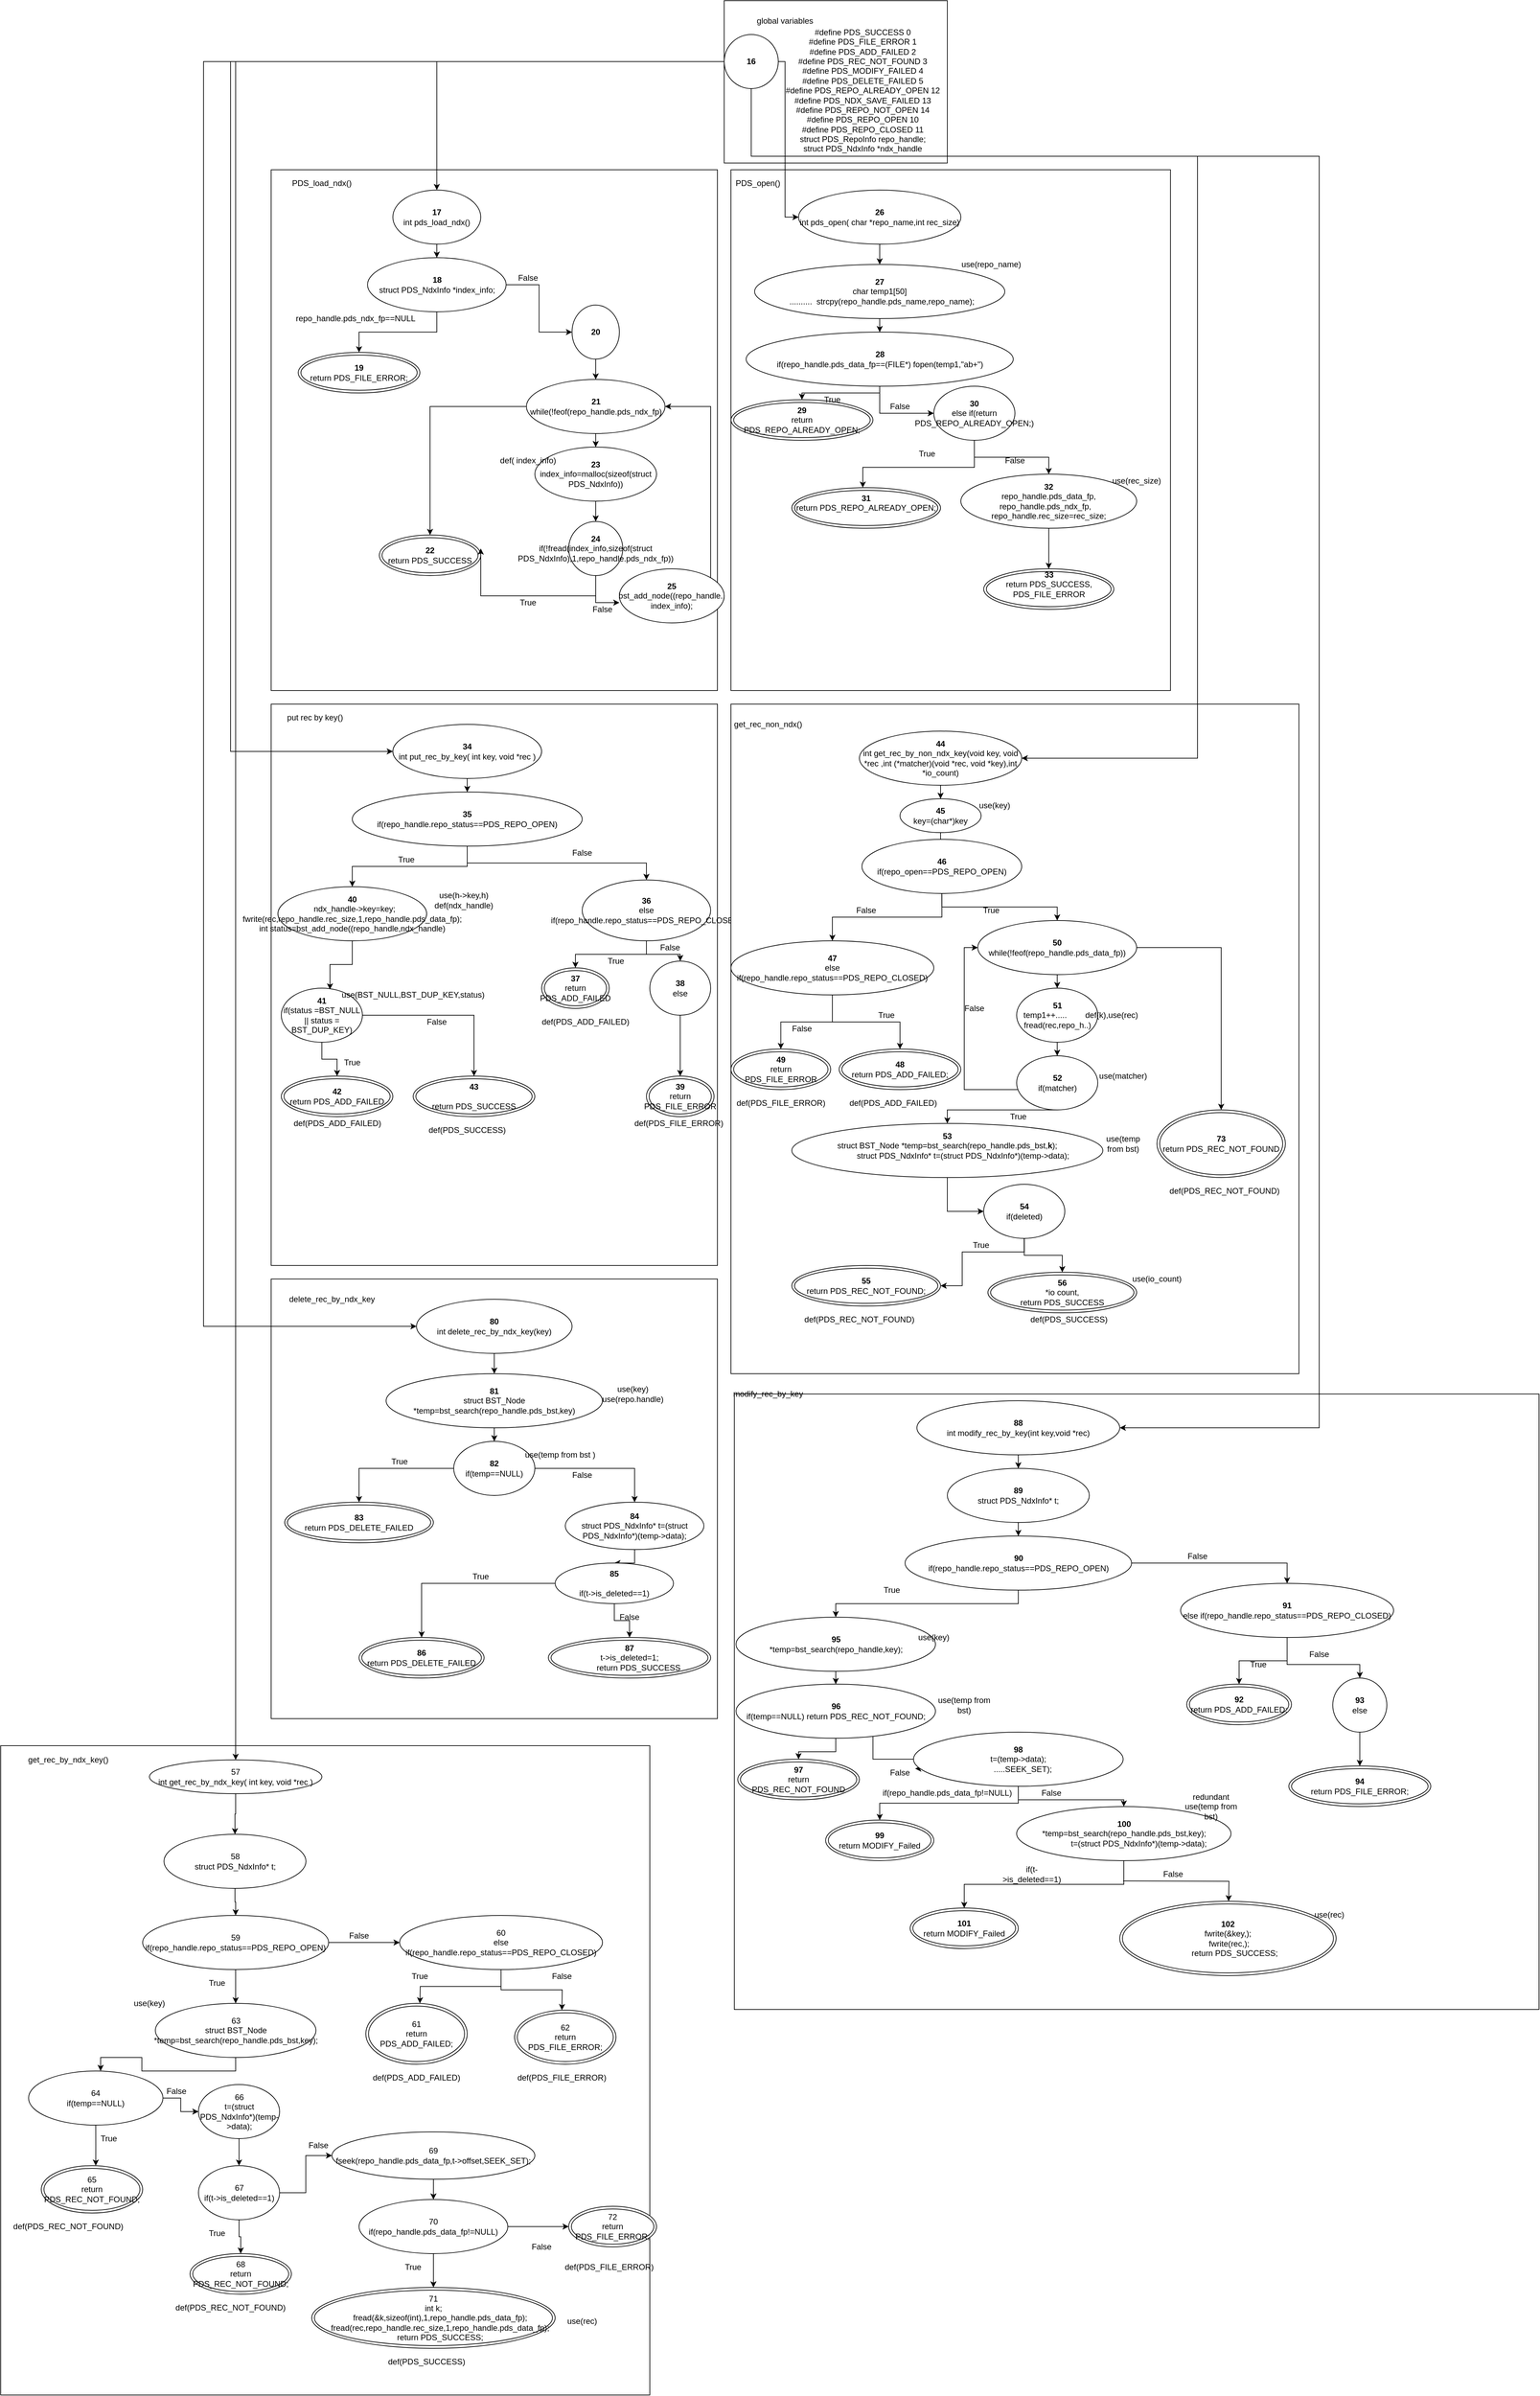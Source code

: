 <mxfile version="13.10.2" type="google"><diagram id="B0cyv9klGBaw5FV5N1sn" name="Page-1"><mxGraphModel dx="3055" dy="776" grid="1" gridSize="10" guides="1" tooltips="1" connect="1" arrows="1" fold="1" page="1" pageScale="1" pageWidth="850" pageHeight="1100" math="0" shadow="0"><root><mxCell id="0"/><mxCell id="1" parent="0"/><mxCell id="H7okeUJYJFrXKKwrmK7P-8" value="" style="rounded=0;whiteSpace=wrap;html=1;" parent="1" vertex="1"><mxGeometry x="120" y="10" width="330" height="240" as="geometry"/></mxCell><mxCell id="H7okeUJYJFrXKKwrmK7P-9" value="global variables" style="text;html=1;strokeColor=none;fillColor=none;align=center;verticalAlign=middle;whiteSpace=wrap;rounded=0;" parent="1" vertex="1"><mxGeometry x="90" y="30" width="240" height="20" as="geometry"/></mxCell><mxCell id="H7okeUJYJFrXKKwrmK7P-11" value="&lt;b&gt;16&lt;/b&gt;" style="ellipse;whiteSpace=wrap;html=1;" parent="1" vertex="1"><mxGeometry x="120" y="60" width="80" height="80" as="geometry"/></mxCell><mxCell id="H7okeUJYJFrXKKwrmK7P-14" value="" style="rounded=0;whiteSpace=wrap;html=1;" parent="1" vertex="1"><mxGeometry x="-550" y="260" width="660" height="770" as="geometry"/></mxCell><mxCell id="H7okeUJYJFrXKKwrmK7P-15" value="PDS_load_ndx()" style="text;html=1;strokeColor=none;fillColor=none;align=center;verticalAlign=middle;whiteSpace=wrap;rounded=0;" parent="1" vertex="1"><mxGeometry x="-520" y="270" width="90" height="20" as="geometry"/></mxCell><mxCell id="H7okeUJYJFrXKKwrmK7P-19" style="edgeStyle=orthogonalEdgeStyle;rounded=0;orthogonalLoop=1;jettySize=auto;html=1;" parent="1" source="H7okeUJYJFrXKKwrmK7P-17" target="H7okeUJYJFrXKKwrmK7P-18" edge="1"><mxGeometry relative="1" as="geometry"/></mxCell><mxCell id="H7okeUJYJFrXKKwrmK7P-17" value="&lt;div&gt;&lt;b&gt;17&lt;/b&gt;&lt;/div&gt;&lt;div&gt;int pds_load_ndx()&lt;br&gt;&lt;/div&gt;" style="ellipse;whiteSpace=wrap;html=1;" parent="1" vertex="1"><mxGeometry x="-370" y="290" width="130" height="80" as="geometry"/></mxCell><mxCell id="H7okeUJYJFrXKKwrmK7P-24" style="edgeStyle=orthogonalEdgeStyle;rounded=0;orthogonalLoop=1;jettySize=auto;html=1;" parent="1" source="H7okeUJYJFrXKKwrmK7P-18" target="H7okeUJYJFrXKKwrmK7P-28" edge="1"><mxGeometry relative="1" as="geometry"><mxPoint x="-380" y="530" as="targetPoint"/></mxGeometry></mxCell><mxCell id="H7okeUJYJFrXKKwrmK7P-25" style="edgeStyle=orthogonalEdgeStyle;rounded=0;orthogonalLoop=1;jettySize=auto;html=1;entryX=0;entryY=0.5;entryDx=0;entryDy=0;" parent="1" source="H7okeUJYJFrXKKwrmK7P-18" target="H7okeUJYJFrXKKwrmK7P-21" edge="1"><mxGeometry relative="1" as="geometry"/></mxCell><mxCell id="H7okeUJYJFrXKKwrmK7P-18" value="&lt;div&gt;&lt;b&gt;18&lt;/b&gt;&lt;/div&gt;&lt;div&gt;struct PDS_NdxInfo *index_info;&lt;br&gt;&lt;/div&gt;" style="ellipse;whiteSpace=wrap;html=1;" parent="1" vertex="1"><mxGeometry x="-407.5" y="390" width="205" height="80" as="geometry"/></mxCell><mxCell id="H7okeUJYJFrXKKwrmK7P-30" style="edgeStyle=orthogonalEdgeStyle;rounded=0;orthogonalLoop=1;jettySize=auto;html=1;" parent="1" source="H7okeUJYJFrXKKwrmK7P-21" target="H7okeUJYJFrXKKwrmK7P-29" edge="1"><mxGeometry relative="1" as="geometry"/></mxCell><mxCell id="H7okeUJYJFrXKKwrmK7P-21" value="&lt;b&gt;20&lt;/b&gt;" style="ellipse;whiteSpace=wrap;html=1;" parent="1" vertex="1"><mxGeometry x="-105" y="460" width="70" height="80" as="geometry"/></mxCell><mxCell id="H7okeUJYJFrXKKwrmK7P-26" value="repo_handle.pds_ndx_fp==NULL" style="text;html=1;strokeColor=none;fillColor=none;align=center;verticalAlign=middle;whiteSpace=wrap;rounded=0;" parent="1" vertex="1"><mxGeometry x="-500" y="480" width="150" as="geometry"/></mxCell><mxCell id="H7okeUJYJFrXKKwrmK7P-28" value="&lt;div&gt;&lt;b&gt;19&lt;/b&gt;&lt;/div&gt;&lt;div&gt;return PDS_FILE_ERROR;&lt;b&gt;&lt;br&gt;&lt;/b&gt;&lt;/div&gt;" style="ellipse;shape=doubleEllipse;whiteSpace=wrap;html=1;" parent="1" vertex="1"><mxGeometry x="-510" y="530" width="180" height="60" as="geometry"/></mxCell><mxCell id="H7okeUJYJFrXKKwrmK7P-33" style="edgeStyle=orthogonalEdgeStyle;rounded=0;orthogonalLoop=1;jettySize=auto;html=1;" parent="1" source="H7okeUJYJFrXKKwrmK7P-29" target="H7okeUJYJFrXKKwrmK7P-32" edge="1"><mxGeometry relative="1" as="geometry"/></mxCell><mxCell id="H7okeUJYJFrXKKwrmK7P-37" style="edgeStyle=orthogonalEdgeStyle;rounded=0;orthogonalLoop=1;jettySize=auto;html=1;entryX=0.5;entryY=0;entryDx=0;entryDy=0;" parent="1" source="H7okeUJYJFrXKKwrmK7P-29" target="H7okeUJYJFrXKKwrmK7P-36" edge="1"><mxGeometry relative="1" as="geometry"/></mxCell><mxCell id="H7okeUJYJFrXKKwrmK7P-29" value="&lt;div&gt;&lt;b&gt;21&lt;br&gt;&lt;/b&gt;&lt;/div&gt;&lt;div&gt;while(!feof(repo_handle.pds_ndx_fp)&lt;br&gt;&lt;b&gt;&lt;/b&gt;&lt;/div&gt;" style="ellipse;whiteSpace=wrap;html=1;" parent="1" vertex="1"><mxGeometry x="-172.5" y="570" width="205" height="80" as="geometry"/></mxCell><mxCell id="H7okeUJYJFrXKKwrmK7P-31" value="False" style="text;html=1;strokeColor=none;fillColor=none;align=center;verticalAlign=middle;whiteSpace=wrap;rounded=0;" parent="1" vertex="1"><mxGeometry x="-190" y="410" width="40" height="20" as="geometry"/></mxCell><mxCell id="H7okeUJYJFrXKKwrmK7P-32" value="&lt;div&gt;&lt;b&gt;22&lt;/b&gt;&lt;/div&gt;&lt;div&gt;return PDS_SUCCESS&lt;br&gt;&lt;/div&gt;" style="ellipse;shape=doubleEllipse;whiteSpace=wrap;html=1;" parent="1" vertex="1"><mxGeometry x="-390" y="800" width="150" height="60" as="geometry"/></mxCell><mxCell id="H7okeUJYJFrXKKwrmK7P-42" style="edgeStyle=orthogonalEdgeStyle;rounded=0;orthogonalLoop=1;jettySize=auto;html=1;entryX=1;entryY=0.333;entryDx=0;entryDy=0;entryPerimeter=0;" parent="1" source="H7okeUJYJFrXKKwrmK7P-34" target="H7okeUJYJFrXKKwrmK7P-32" edge="1"><mxGeometry relative="1" as="geometry"><Array as="points"><mxPoint x="-70" y="890"/><mxPoint x="-240" y="890"/></Array></mxGeometry></mxCell><mxCell id="H7okeUJYJFrXKKwrmK7P-44" style="edgeStyle=orthogonalEdgeStyle;rounded=0;orthogonalLoop=1;jettySize=auto;html=1;entryX=0;entryY=0.625;entryDx=0;entryDy=0;entryPerimeter=0;" parent="1" source="H7okeUJYJFrXKKwrmK7P-34" target="H7okeUJYJFrXKKwrmK7P-41" edge="1"><mxGeometry relative="1" as="geometry"/></mxCell><mxCell id="H7okeUJYJFrXKKwrmK7P-34" value="&lt;div&gt;&lt;b&gt;24&lt;/b&gt;&lt;/div&gt;&lt;div&gt;if(!fread(index_info,sizeof(struct PDS_NdxInfo),1,repo_handle.pds_ndx_fp))&lt;/div&gt;" style="ellipse;whiteSpace=wrap;html=1;aspect=fixed;" parent="1" vertex="1"><mxGeometry x="-110" y="780" width="80" height="80" as="geometry"/></mxCell><mxCell id="H7okeUJYJFrXKKwrmK7P-39" style="edgeStyle=orthogonalEdgeStyle;rounded=0;orthogonalLoop=1;jettySize=auto;html=1;" parent="1" source="H7okeUJYJFrXKKwrmK7P-36" target="H7okeUJYJFrXKKwrmK7P-34" edge="1"><mxGeometry relative="1" as="geometry"/></mxCell><mxCell id="H7okeUJYJFrXKKwrmK7P-36" value="&lt;div&gt;&lt;b&gt;23&lt;/b&gt;&lt;/div&gt;&lt;div&gt;index_info=malloc(sizeof(struct PDS_NdxInfo))&lt;b&gt;&lt;br&gt;&lt;/b&gt;&lt;/div&gt;" style="ellipse;whiteSpace=wrap;html=1;" parent="1" vertex="1"><mxGeometry x="-160" y="670" width="180" height="80" as="geometry"/></mxCell><mxCell id="H7okeUJYJFrXKKwrmK7P-38" value="&lt;div&gt;def( index_info)&lt;/div&gt;" style="text;html=1;strokeColor=none;fillColor=none;align=center;verticalAlign=middle;whiteSpace=wrap;rounded=0;" parent="1" vertex="1"><mxGeometry x="-215" y="680" width="90" height="20" as="geometry"/></mxCell><mxCell id="H7okeUJYJFrXKKwrmK7P-49" style="edgeStyle=orthogonalEdgeStyle;rounded=0;orthogonalLoop=1;jettySize=auto;html=1;entryX=1;entryY=0.5;entryDx=0;entryDy=0;" parent="1" source="H7okeUJYJFrXKKwrmK7P-41" target="H7okeUJYJFrXKKwrmK7P-29" edge="1"><mxGeometry relative="1" as="geometry"><Array as="points"><mxPoint x="100" y="610"/></Array></mxGeometry></mxCell><mxCell id="H7okeUJYJFrXKKwrmK7P-41" value="&lt;div&gt;&lt;b&gt;25&lt;/b&gt;&lt;/div&gt;&lt;div&gt;bst_add_node((repo_handle.,&lt;/div&gt;&lt;div&gt;index_info);&lt;/div&gt;" style="ellipse;whiteSpace=wrap;html=1;" parent="1" vertex="1"><mxGeometry x="-35" y="850" width="155" height="80" as="geometry"/></mxCell><mxCell id="H7okeUJYJFrXKKwrmK7P-43" value="True" style="text;html=1;strokeColor=none;fillColor=none;align=center;verticalAlign=middle;whiteSpace=wrap;rounded=0;" parent="1" vertex="1"><mxGeometry x="-190" y="890" width="40" height="20" as="geometry"/></mxCell><mxCell id="H7okeUJYJFrXKKwrmK7P-45" value="False" style="text;html=1;strokeColor=none;fillColor=none;align=center;verticalAlign=middle;whiteSpace=wrap;rounded=0;" parent="1" vertex="1"><mxGeometry x="-80" y="900" width="40" height="20" as="geometry"/></mxCell><mxCell id="H7okeUJYJFrXKKwrmK7P-51" style="edgeStyle=orthogonalEdgeStyle;rounded=0;orthogonalLoop=1;jettySize=auto;html=1;" parent="1" source="H7okeUJYJFrXKKwrmK7P-11" target="H7okeUJYJFrXKKwrmK7P-17" edge="1"><mxGeometry relative="1" as="geometry"/></mxCell><mxCell id="H7okeUJYJFrXKKwrmK7P-52" value="" style="rounded=0;whiteSpace=wrap;html=1;" parent="1" vertex="1"><mxGeometry x="130" y="260" width="650" height="770" as="geometry"/></mxCell><mxCell id="H7okeUJYJFrXKKwrmK7P-53" value="PDS_open()" style="text;html=1;strokeColor=none;fillColor=none;align=center;verticalAlign=middle;whiteSpace=wrap;rounded=0;" parent="1" vertex="1"><mxGeometry x="150" y="270" width="40" height="20" as="geometry"/></mxCell><mxCell id="H7okeUJYJFrXKKwrmK7P-57" style="edgeStyle=orthogonalEdgeStyle;rounded=0;orthogonalLoop=1;jettySize=auto;html=1;" parent="1" source="H7okeUJYJFrXKKwrmK7P-54" target="H7okeUJYJFrXKKwrmK7P-56" edge="1"><mxGeometry relative="1" as="geometry"/></mxCell><mxCell id="H7okeUJYJFrXKKwrmK7P-54" value="&lt;div&gt;&lt;b&gt;26&lt;/b&gt;&lt;/div&gt;&lt;div&gt;int pds_open( char *repo_name,int rec_size)&lt;b&gt;&lt;br&gt;&lt;/b&gt;&lt;/div&gt;" style="ellipse;whiteSpace=wrap;html=1;" parent="1" vertex="1"><mxGeometry x="230" y="290" width="240" height="80" as="geometry"/></mxCell><mxCell id="H7okeUJYJFrXKKwrmK7P-13" value="#define PDS_SUCCESS 0&lt;br&gt;#define PDS_FILE_ERROR 1&lt;br&gt;#define PDS_ADD_FAILED 2&lt;br&gt;#define PDS_REC_NOT_FOUND 3&lt;br&gt;#define PDS_MODIFY_FAILED 4&lt;br&gt;#define PDS_DELETE_FAILED 5&lt;br&gt;#define PDS_REPO_ALREADY_OPEN 12&lt;br&gt;#define PDS_NDX_SAVE_FAILED 13&lt;br&gt;#define PDS_REPO_NOT_OPEN 14&lt;br&gt;#define PDS_REPO_OPEN 10&lt;br&gt;&lt;div&gt;#define PDS_REPO_CLOSED 11&lt;/div&gt;&lt;div&gt;struct PDS_RepoInfo repo_handle;&lt;br&gt;struct PDS_NdxInfo *ndx_handle&lt;/div&gt;&lt;div&gt;&lt;br&gt;&lt;/div&gt;" style="text;html=1;strokeColor=none;fillColor=none;align=center;verticalAlign=middle;whiteSpace=wrap;rounded=0;" parent="1" vertex="1"><mxGeometry x="190" y="50" width="270" height="200" as="geometry"/></mxCell><mxCell id="H7okeUJYJFrXKKwrmK7P-55" style="edgeStyle=orthogonalEdgeStyle;rounded=0;orthogonalLoop=1;jettySize=auto;html=1;entryX=0;entryY=0.5;entryDx=0;entryDy=0;" parent="1" source="H7okeUJYJFrXKKwrmK7P-11" target="H7okeUJYJFrXKKwrmK7P-54" edge="1"><mxGeometry relative="1" as="geometry"><Array as="points"><mxPoint x="210" y="100"/><mxPoint x="210" y="330"/></Array></mxGeometry></mxCell><mxCell id="H7okeUJYJFrXKKwrmK7P-60" style="edgeStyle=orthogonalEdgeStyle;rounded=0;orthogonalLoop=1;jettySize=auto;html=1;" parent="1" source="H7okeUJYJFrXKKwrmK7P-56" target="H7okeUJYJFrXKKwrmK7P-58" edge="1"><mxGeometry relative="1" as="geometry"/></mxCell><mxCell id="H7okeUJYJFrXKKwrmK7P-56" value="&lt;div&gt;&lt;b&gt;27&lt;/b&gt;&lt;/div&gt;&lt;div&gt;char temp1[50]&lt;br&gt;&amp;nbsp; ..........&amp;nbsp; strcpy(repo_handle.pds_name,repo_name);&lt;b&gt;&lt;br&gt;&lt;/b&gt;&lt;/div&gt;" style="ellipse;whiteSpace=wrap;html=1;" parent="1" vertex="1"><mxGeometry x="165" y="400" width="370" height="80" as="geometry"/></mxCell><mxCell id="H7okeUJYJFrXKKwrmK7P-62" style="edgeStyle=orthogonalEdgeStyle;rounded=0;orthogonalLoop=1;jettySize=auto;html=1;" parent="1" source="H7okeUJYJFrXKKwrmK7P-58" target="H7okeUJYJFrXKKwrmK7P-61" edge="1"><mxGeometry relative="1" as="geometry"><Array as="points"><mxPoint x="350" y="590"/><mxPoint x="235" y="590"/></Array></mxGeometry></mxCell><mxCell id="H7okeUJYJFrXKKwrmK7P-65" style="edgeStyle=orthogonalEdgeStyle;rounded=0;orthogonalLoop=1;jettySize=auto;html=1;entryX=0;entryY=0.5;entryDx=0;entryDy=0;" parent="1" source="H7okeUJYJFrXKKwrmK7P-58" target="H7okeUJYJFrXKKwrmK7P-64" edge="1"><mxGeometry relative="1" as="geometry"/></mxCell><mxCell id="H7okeUJYJFrXKKwrmK7P-58" value="&lt;div&gt;&lt;b&gt;28&lt;/b&gt;&lt;br&gt;&lt;/div&gt;&lt;div&gt;if(repo_handle.pds_data_fp==(FILE*) fopen(temp1,&quot;ab+&quot;)&lt;br&gt;&lt;b&gt;&lt;/b&gt;&lt;/div&gt;" style="ellipse;whiteSpace=wrap;html=1;" parent="1" vertex="1"><mxGeometry x="152.5" y="500" width="395" height="80" as="geometry"/></mxCell><mxCell id="H7okeUJYJFrXKKwrmK7P-61" value="&lt;div&gt;&lt;b&gt;29&lt;/b&gt;&lt;/div&gt;&lt;div&gt;return PDS_REPO_ALREADY_OPEN;&lt;br&gt;&lt;b&gt;&lt;/b&gt;&lt;/div&gt;" style="ellipse;shape=doubleEllipse;whiteSpace=wrap;html=1;" parent="1" vertex="1"><mxGeometry x="130" y="600" width="210" height="60" as="geometry"/></mxCell><mxCell id="H7okeUJYJFrXKKwrmK7P-63" value="use(repo_name)" style="text;html=1;strokeColor=none;fillColor=none;align=center;verticalAlign=middle;whiteSpace=wrap;rounded=0;" parent="1" vertex="1"><mxGeometry x="495" y="390" width="40" height="20" as="geometry"/></mxCell><mxCell id="H7okeUJYJFrXKKwrmK7P-70" style="edgeStyle=orthogonalEdgeStyle;rounded=0;orthogonalLoop=1;jettySize=auto;html=1;" parent="1" source="H7okeUJYJFrXKKwrmK7P-64" target="H7okeUJYJFrXKKwrmK7P-79" edge="1"><mxGeometry relative="1" as="geometry"><mxPoint x="325" y="710" as="targetPoint"/><Array as="points"><mxPoint x="490" y="700"/><mxPoint x="325" y="700"/></Array></mxGeometry></mxCell><mxCell id="H7okeUJYJFrXKKwrmK7P-73" style="edgeStyle=orthogonalEdgeStyle;rounded=0;orthogonalLoop=1;jettySize=auto;html=1;entryX=0.5;entryY=0;entryDx=0;entryDy=0;" parent="1" source="H7okeUJYJFrXKKwrmK7P-64" target="H7okeUJYJFrXKKwrmK7P-72" edge="1"><mxGeometry relative="1" as="geometry"/></mxCell><mxCell id="H7okeUJYJFrXKKwrmK7P-64" value="&lt;div&gt;&lt;b&gt;30&lt;/b&gt;&lt;br&gt;&lt;/div&gt;&lt;div&gt;else if(return PDS_REPO_ALREADY_OPEN;)&lt;/div&gt;" style="ellipse;whiteSpace=wrap;html=1;" parent="1" vertex="1"><mxGeometry x="430" y="580" width="120" height="80" as="geometry"/></mxCell><mxCell id="H7okeUJYJFrXKKwrmK7P-66" value="&lt;div&gt;True&lt;/div&gt;" style="text;html=1;strokeColor=none;fillColor=none;align=center;verticalAlign=middle;whiteSpace=wrap;rounded=0;" parent="1" vertex="1"><mxGeometry x="260" y="590" width="40" height="20" as="geometry"/></mxCell><mxCell id="H7okeUJYJFrXKKwrmK7P-68" value="False" style="text;html=1;strokeColor=none;fillColor=none;align=center;verticalAlign=middle;whiteSpace=wrap;rounded=0;" parent="1" vertex="1"><mxGeometry x="360" y="600" width="40" height="20" as="geometry"/></mxCell><mxCell id="H7okeUJYJFrXKKwrmK7P-71" value="&lt;div&gt;True&lt;/div&gt;" style="text;html=1;strokeColor=none;fillColor=none;align=center;verticalAlign=middle;whiteSpace=wrap;rounded=0;" parent="1" vertex="1"><mxGeometry x="400" y="670" width="40" height="20" as="geometry"/></mxCell><mxCell id="H7okeUJYJFrXKKwrmK7P-78" style="edgeStyle=orthogonalEdgeStyle;rounded=0;orthogonalLoop=1;jettySize=auto;html=1;" parent="1" source="H7okeUJYJFrXKKwrmK7P-72" edge="1"><mxGeometry relative="1" as="geometry"><mxPoint x="600" y="850" as="targetPoint"/></mxGeometry></mxCell><mxCell id="H7okeUJYJFrXKKwrmK7P-72" value="&lt;div&gt;&lt;b&gt;32&lt;/b&gt;&lt;/div&gt;&lt;div&gt;repo_handle.pds_data_fp,&lt;/div&gt;&lt;div&gt;repo_handle.pds_ndx_fp,&amp;nbsp;&amp;nbsp;&amp;nbsp; repo_handle.rec_size=rec_size;&lt;b&gt;&lt;br&gt;&lt;/b&gt;&lt;/div&gt;" style="ellipse;whiteSpace=wrap;html=1;" parent="1" vertex="1"><mxGeometry x="470" y="710" width="260" height="80" as="geometry"/></mxCell><mxCell id="H7okeUJYJFrXKKwrmK7P-74" value="False" style="text;html=1;strokeColor=none;fillColor=none;align=center;verticalAlign=middle;whiteSpace=wrap;rounded=0;" parent="1" vertex="1"><mxGeometry x="530" y="680" width="40" height="20" as="geometry"/></mxCell><mxCell id="H7okeUJYJFrXKKwrmK7P-75" value="use(rec_size)" style="text;html=1;strokeColor=none;fillColor=none;align=center;verticalAlign=middle;whiteSpace=wrap;rounded=0;" parent="1" vertex="1"><mxGeometry x="710" y="710" width="40" height="20" as="geometry"/></mxCell><mxCell id="H7okeUJYJFrXKKwrmK7P-79" value="&lt;div&gt;&lt;b&gt;31&lt;/b&gt;&lt;/div&gt;&lt;div&gt;return PDS_REPO_ALREADY_OPEN;&lt;br&gt;&lt;br&gt;&lt;/div&gt;" style="ellipse;shape=doubleEllipse;whiteSpace=wrap;html=1;" parent="1" vertex="1"><mxGeometry x="220" y="730" width="220" height="60" as="geometry"/></mxCell><mxCell id="H7okeUJYJFrXKKwrmK7P-82" value="&lt;div&gt;&lt;b&gt;33&lt;/b&gt;&lt;/div&gt;&lt;div&gt;return PDS_SUCCESS,&lt;/div&gt;&lt;div&gt;PDS_FILE_ERROR&lt;br&gt;&lt;br&gt;&lt;/div&gt;" style="ellipse;shape=doubleEllipse;whiteSpace=wrap;html=1;" parent="1" vertex="1"><mxGeometry x="503.75" y="850" width="192.5" height="60" as="geometry"/></mxCell><mxCell id="H7okeUJYJFrXKKwrmK7P-83" value="" style="rounded=0;whiteSpace=wrap;html=1;" parent="1" vertex="1"><mxGeometry x="-550" y="1050" width="660" height="830" as="geometry"/></mxCell><mxCell id="H7okeUJYJFrXKKwrmK7P-84" value="put rec by key()" style="text;html=1;strokeColor=none;fillColor=none;align=center;verticalAlign=middle;whiteSpace=wrap;rounded=0;" parent="1" vertex="1"><mxGeometry x="-540" y="1060" width="110" height="20" as="geometry"/></mxCell><mxCell id="H7okeUJYJFrXKKwrmK7P-87" style="edgeStyle=orthogonalEdgeStyle;rounded=0;orthogonalLoop=1;jettySize=auto;html=1;" parent="1" source="H7okeUJYJFrXKKwrmK7P-85" target="H7okeUJYJFrXKKwrmK7P-86" edge="1"><mxGeometry relative="1" as="geometry"/></mxCell><mxCell id="H7okeUJYJFrXKKwrmK7P-85" value="&lt;div&gt;&lt;b&gt;34&lt;/b&gt;&lt;/div&gt;&lt;div&gt;int put_rec_by_key( int key, void *rec )&lt;br&gt;&lt;b&gt;&lt;/b&gt;&lt;/div&gt;" style="ellipse;whiteSpace=wrap;html=1;" parent="1" vertex="1"><mxGeometry x="-370" y="1080" width="220" height="80" as="geometry"/></mxCell><mxCell id="H7okeUJYJFrXKKwrmK7P-89" style="edgeStyle=orthogonalEdgeStyle;rounded=0;orthogonalLoop=1;jettySize=auto;html=1;entryX=0.5;entryY=0;entryDx=0;entryDy=0;" parent="1" source="H7okeUJYJFrXKKwrmK7P-86" target="H7okeUJYJFrXKKwrmK7P-88" edge="1"><mxGeometry relative="1" as="geometry"/></mxCell><mxCell id="H7okeUJYJFrXKKwrmK7P-102" style="edgeStyle=orthogonalEdgeStyle;rounded=0;orthogonalLoop=1;jettySize=auto;html=1;entryX=0.5;entryY=0;entryDx=0;entryDy=0;entryPerimeter=0;" parent="1" source="H7okeUJYJFrXKKwrmK7P-86" target="H7okeUJYJFrXKKwrmK7P-105" edge="1"><mxGeometry relative="1" as="geometry"><mxPoint x="-430" y="1315" as="targetPoint"/></mxGeometry></mxCell><mxCell id="H7okeUJYJFrXKKwrmK7P-86" value="&lt;div&gt;&lt;b&gt;35&lt;/b&gt;&lt;/div&gt;&lt;div&gt;if(repo_handle.repo_status==PDS_REPO_OPEN)&lt;br&gt;&lt;b&gt;&lt;/b&gt;&lt;/div&gt;" style="ellipse;whiteSpace=wrap;html=1;" parent="1" vertex="1"><mxGeometry x="-430" y="1180" width="340" height="80" as="geometry"/></mxCell><mxCell id="H7okeUJYJFrXKKwrmK7P-95" style="edgeStyle=orthogonalEdgeStyle;rounded=0;orthogonalLoop=1;jettySize=auto;html=1;" parent="1" source="H7okeUJYJFrXKKwrmK7P-88" target="H7okeUJYJFrXKKwrmK7P-94" edge="1"><mxGeometry relative="1" as="geometry"/></mxCell><mxCell id="H7okeUJYJFrXKKwrmK7P-97" style="edgeStyle=orthogonalEdgeStyle;rounded=0;orthogonalLoop=1;jettySize=auto;html=1;" parent="1" source="H7okeUJYJFrXKKwrmK7P-88" target="H7okeUJYJFrXKKwrmK7P-96" edge="1"><mxGeometry relative="1" as="geometry"/></mxCell><mxCell id="H7okeUJYJFrXKKwrmK7P-88" value="&lt;div&gt;&lt;b&gt;36&lt;/b&gt;&lt;br&gt;&lt;/div&gt;&lt;div&gt;else if(repo_handle.repo_status==PDS_REPO_CLOSED)&lt;/div&gt;" style="ellipse;whiteSpace=wrap;html=1;" parent="1" vertex="1"><mxGeometry x="-90" y="1310" width="190" height="90" as="geometry"/></mxCell><mxCell id="H7okeUJYJFrXKKwrmK7P-90" value="False" style="text;html=1;strokeColor=none;fillColor=none;align=center;verticalAlign=middle;whiteSpace=wrap;rounded=0;" parent="1" vertex="1"><mxGeometry x="-110" y="1260" width="40" height="20" as="geometry"/></mxCell><mxCell id="H7okeUJYJFrXKKwrmK7P-93" value="True" style="text;html=1;strokeColor=none;fillColor=none;align=center;verticalAlign=middle;whiteSpace=wrap;rounded=0;" parent="1" vertex="1"><mxGeometry x="-60" y="1420" width="40" height="20" as="geometry"/></mxCell><mxCell id="H7okeUJYJFrXKKwrmK7P-94" value="&lt;b&gt;37&lt;/b&gt;&lt;br&gt;&lt;div&gt;return PDS_ADD_FAILED&lt;/div&gt;" style="ellipse;shape=doubleEllipse;whiteSpace=wrap;html=1;" parent="1" vertex="1"><mxGeometry x="-150" y="1440" width="100" height="60" as="geometry"/></mxCell><mxCell id="H7okeUJYJFrXKKwrmK7P-100" style="edgeStyle=orthogonalEdgeStyle;rounded=0;orthogonalLoop=1;jettySize=auto;html=1;" parent="1" source="H7okeUJYJFrXKKwrmK7P-96" target="H7okeUJYJFrXKKwrmK7P-99" edge="1"><mxGeometry relative="1" as="geometry"/></mxCell><mxCell id="H7okeUJYJFrXKKwrmK7P-96" value="&lt;div&gt;&lt;b&gt;38&lt;/b&gt;&lt;/div&gt;&lt;div&gt;else&lt;b&gt;&lt;br&gt;&lt;/b&gt;&lt;/div&gt;" style="ellipse;whiteSpace=wrap;html=1;" parent="1" vertex="1"><mxGeometry x="10" y="1430" width="90" height="80" as="geometry"/></mxCell><mxCell id="H7okeUJYJFrXKKwrmK7P-98" value="False" style="text;html=1;strokeColor=none;fillColor=none;align=center;verticalAlign=middle;whiteSpace=wrap;rounded=0;" parent="1" vertex="1"><mxGeometry x="20" y="1400" width="40" height="20" as="geometry"/></mxCell><mxCell id="H7okeUJYJFrXKKwrmK7P-99" value="&lt;div&gt;&lt;b&gt;39&lt;/b&gt;&lt;/div&gt;return PDS_FILE_ERROR" style="ellipse;shape=doubleEllipse;whiteSpace=wrap;html=1;" parent="1" vertex="1"><mxGeometry x="5" y="1600" width="100" height="60" as="geometry"/></mxCell><mxCell id="H7okeUJYJFrXKKwrmK7P-103" value="True" style="text;html=1;strokeColor=none;fillColor=none;align=center;verticalAlign=middle;whiteSpace=wrap;rounded=0;" parent="1" vertex="1"><mxGeometry x="-370" y="1270" width="40" height="20" as="geometry"/></mxCell><mxCell id="H7okeUJYJFrXKKwrmK7P-108" style="edgeStyle=orthogonalEdgeStyle;rounded=0;orthogonalLoop=1;jettySize=auto;html=1;entryX=0.6;entryY=0.025;entryDx=0;entryDy=0;entryPerimeter=0;" parent="1" source="H7okeUJYJFrXKKwrmK7P-105" target="H7okeUJYJFrXKKwrmK7P-107" edge="1"><mxGeometry relative="1" as="geometry"/></mxCell><mxCell id="H7okeUJYJFrXKKwrmK7P-105" value="&lt;div&gt;&lt;b&gt;40&lt;/b&gt;&lt;/div&gt;&lt;div&gt;&amp;nbsp; ndx_handle-&amp;gt;key=key;&lt;/div&gt;&lt;div&gt;fwrite(rec,repo_handle.rec_size,1,repo_handle.pds_data_fp);&lt;/div&gt;&lt;div&gt;int status=bst_add_node((repo_handle,ndx_handle)&lt;br&gt;&lt;/div&gt;" style="ellipse;whiteSpace=wrap;html=1;" parent="1" vertex="1"><mxGeometry x="-540" y="1320" width="220" height="80" as="geometry"/></mxCell><mxCell id="H7okeUJYJFrXKKwrmK7P-106" value="&lt;div&gt;use(h-&amp;gt;key,h)&lt;/div&gt;&lt;div&gt;def(ndx_handle)&lt;br&gt;&lt;/div&gt;" style="text;html=1;strokeColor=none;fillColor=none;align=center;verticalAlign=middle;whiteSpace=wrap;rounded=0;" parent="1" vertex="1"><mxGeometry x="-285" y="1330" width="40" height="20" as="geometry"/></mxCell><mxCell id="H7okeUJYJFrXKKwrmK7P-111" style="edgeStyle=orthogonalEdgeStyle;rounded=0;orthogonalLoop=1;jettySize=auto;html=1;" parent="1" source="H7okeUJYJFrXKKwrmK7P-107" target="H7okeUJYJFrXKKwrmK7P-109" edge="1"><mxGeometry relative="1" as="geometry"/></mxCell><mxCell id="H7okeUJYJFrXKKwrmK7P-112" style="edgeStyle=orthogonalEdgeStyle;rounded=0;orthogonalLoop=1;jettySize=auto;html=1;entryX=0.5;entryY=0;entryDx=0;entryDy=0;" parent="1" source="H7okeUJYJFrXKKwrmK7P-107" target="H7okeUJYJFrXKKwrmK7P-110" edge="1"><mxGeometry relative="1" as="geometry"/></mxCell><mxCell id="H7okeUJYJFrXKKwrmK7P-107" value="&lt;div&gt;&lt;b&gt;41&lt;/b&gt;&lt;br&gt;&lt;/div&gt;&lt;div&gt;if(status =BST_NULL || status = BST_DUP_KEY)&lt;/div&gt;" style="ellipse;whiteSpace=wrap;html=1;" parent="1" vertex="1"><mxGeometry x="-535" y="1470" width="120" height="80" as="geometry"/></mxCell><mxCell id="H7okeUJYJFrXKKwrmK7P-109" value="&lt;div&gt;&lt;b&gt;42&lt;/b&gt;&lt;/div&gt;&lt;div&gt;return PDS_ADD_FAILED&lt;b&gt;&lt;br&gt;&lt;/b&gt;&lt;/div&gt;" style="ellipse;shape=doubleEllipse;whiteSpace=wrap;html=1;" parent="1" vertex="1"><mxGeometry x="-535" y="1600" width="165" height="60" as="geometry"/></mxCell><mxCell id="H7okeUJYJFrXKKwrmK7P-110" value="&lt;div&gt;&lt;b&gt;43&lt;/b&gt;&lt;/div&gt;&lt;div&gt;&lt;b&gt;&lt;br&gt;&lt;/b&gt;&lt;/div&gt;&lt;div&gt;return PDS_SUCCESS&lt;br&gt;&lt;/div&gt;" style="ellipse;shape=doubleEllipse;whiteSpace=wrap;html=1;" parent="1" vertex="1"><mxGeometry x="-340" y="1600" width="180" height="60" as="geometry"/></mxCell><mxCell id="H7okeUJYJFrXKKwrmK7P-113" value="True" style="text;html=1;strokeColor=none;fillColor=none;align=center;verticalAlign=middle;whiteSpace=wrap;rounded=0;" parent="1" vertex="1"><mxGeometry x="-450" y="1570" width="40" height="20" as="geometry"/></mxCell><mxCell id="H7okeUJYJFrXKKwrmK7P-114" value="False" style="text;html=1;strokeColor=none;fillColor=none;align=center;verticalAlign=middle;whiteSpace=wrap;rounded=0;" parent="1" vertex="1"><mxGeometry x="-325" y="1510" width="40" height="20" as="geometry"/></mxCell><mxCell id="H7okeUJYJFrXKKwrmK7P-115" style="edgeStyle=orthogonalEdgeStyle;rounded=0;orthogonalLoop=1;jettySize=auto;html=1;" parent="1" source="H7okeUJYJFrXKKwrmK7P-11" target="H7okeUJYJFrXKKwrmK7P-85" edge="1"><mxGeometry relative="1" as="geometry"><Array as="points"><mxPoint x="-610" y="100"/><mxPoint x="-610" y="1120"/></Array></mxGeometry></mxCell><mxCell id="H7okeUJYJFrXKKwrmK7P-116" value="" style="rounded=0;whiteSpace=wrap;html=1;" parent="1" vertex="1"><mxGeometry x="130" y="1050" width="840" height="990" as="geometry"/></mxCell><mxCell id="H7okeUJYJFrXKKwrmK7P-117" value="get_rec_non_ndx()" style="text;html=1;strokeColor=none;fillColor=none;align=center;verticalAlign=middle;whiteSpace=wrap;rounded=0;" parent="1" vertex="1"><mxGeometry x="165" y="1070" width="40" height="20" as="geometry"/></mxCell><mxCell id="H7okeUJYJFrXKKwrmK7P-124" style="edgeStyle=orthogonalEdgeStyle;rounded=0;orthogonalLoop=1;jettySize=auto;html=1;" parent="1" source="H7okeUJYJFrXKKwrmK7P-118" target="H7okeUJYJFrXKKwrmK7P-122" edge="1"><mxGeometry relative="1" as="geometry"/></mxCell><mxCell id="H7okeUJYJFrXKKwrmK7P-118" value="&lt;div&gt;&lt;b&gt;44&lt;/b&gt;&lt;/div&gt;&lt;div&gt;int get_rec_by_non_ndx_key(void key, void *rec ,int (*matcher)(void *rec, void *key),int *io_count)&lt;br&gt;&lt;b&gt;&lt;/b&gt;&lt;/div&gt;" style="ellipse;whiteSpace=wrap;html=1;" parent="1" vertex="1"><mxGeometry x="320" y="1090" width="240" height="80" as="geometry"/></mxCell><mxCell id="H7okeUJYJFrXKKwrmK7P-119" style="edgeStyle=orthogonalEdgeStyle;rounded=0;orthogonalLoop=1;jettySize=auto;html=1;entryX=1;entryY=0.5;entryDx=0;entryDy=0;" parent="1" source="H7okeUJYJFrXKKwrmK7P-11" target="H7okeUJYJFrXKKwrmK7P-118" edge="1"><mxGeometry relative="1" as="geometry"><Array as="points"><mxPoint x="160" y="240"/><mxPoint x="820" y="240"/><mxPoint x="820" y="1130"/></Array></mxGeometry></mxCell><mxCell id="H7okeUJYJFrXKKwrmK7P-120" value="use(BST_NULL,BST_DUP_KEY,status)" style="text;html=1;strokeColor=none;fillColor=none;align=center;verticalAlign=middle;whiteSpace=wrap;rounded=0;" parent="1" vertex="1"><mxGeometry x="-360" y="1470" width="40" height="20" as="geometry"/></mxCell><mxCell id="H7okeUJYJFrXKKwrmK7P-126" style="edgeStyle=orthogonalEdgeStyle;rounded=0;orthogonalLoop=1;jettySize=auto;html=1;" parent="1" source="H7okeUJYJFrXKKwrmK7P-122" target="H7okeUJYJFrXKKwrmK7P-125" edge="1"><mxGeometry relative="1" as="geometry"/></mxCell><mxCell id="H7okeUJYJFrXKKwrmK7P-122" value="&lt;div&gt;&lt;b&gt;45&lt;/b&gt;&lt;/div&gt;&lt;div&gt;key=(char*)key&lt;br&gt;&lt;/div&gt;" style="ellipse;whiteSpace=wrap;html=1;" parent="1" vertex="1"><mxGeometry x="380" y="1190" width="120" height="50" as="geometry"/></mxCell><mxCell id="H7okeUJYJFrXKKwrmK7P-123" value="use(key)" style="text;html=1;strokeColor=none;fillColor=none;align=center;verticalAlign=middle;whiteSpace=wrap;rounded=0;" parent="1" vertex="1"><mxGeometry x="500" y="1190" width="40" height="20" as="geometry"/></mxCell><mxCell id="H7okeUJYJFrXKKwrmK7P-128" style="edgeStyle=orthogonalEdgeStyle;rounded=0;orthogonalLoop=1;jettySize=auto;html=1;entryX=0.5;entryY=0;entryDx=0;entryDy=0;" parent="1" source="H7okeUJYJFrXKKwrmK7P-125" target="H7okeUJYJFrXKKwrmK7P-127" edge="1"><mxGeometry relative="1" as="geometry"/></mxCell><mxCell id="H7okeUJYJFrXKKwrmK7P-140" style="edgeStyle=orthogonalEdgeStyle;rounded=0;orthogonalLoop=1;jettySize=auto;html=1;" parent="1" source="H7okeUJYJFrXKKwrmK7P-125" target="H7okeUJYJFrXKKwrmK7P-139" edge="1"><mxGeometry relative="1" as="geometry"/></mxCell><mxCell id="H7okeUJYJFrXKKwrmK7P-125" value="&lt;div&gt;&lt;b&gt;46&lt;/b&gt;&lt;/div&gt;&lt;div&gt;if(repo_open==PDS_REPO_OPEN)&lt;/div&gt;" style="ellipse;whiteSpace=wrap;html=1;" parent="1" vertex="1"><mxGeometry x="323.75" y="1250" width="236.25" height="80" as="geometry"/></mxCell><mxCell id="H7okeUJYJFrXKKwrmK7P-132" style="edgeStyle=orthogonalEdgeStyle;rounded=0;orthogonalLoop=1;jettySize=auto;html=1;entryX=0.5;entryY=0;entryDx=0;entryDy=0;" parent="1" source="H7okeUJYJFrXKKwrmK7P-127" target="H7okeUJYJFrXKKwrmK7P-131" edge="1"><mxGeometry relative="1" as="geometry"/></mxCell><mxCell id="H7okeUJYJFrXKKwrmK7P-136" style="edgeStyle=orthogonalEdgeStyle;rounded=0;orthogonalLoop=1;jettySize=auto;html=1;" parent="1" source="H7okeUJYJFrXKKwrmK7P-127" target="H7okeUJYJFrXKKwrmK7P-135" edge="1"><mxGeometry relative="1" as="geometry"/></mxCell><mxCell id="H7okeUJYJFrXKKwrmK7P-127" value="&lt;b&gt;47&lt;/b&gt;&lt;br&gt;&lt;div&gt;else if(repo_handle.repo_status==PDS_REPO_CLOSED)&lt;/div&gt;" style="ellipse;whiteSpace=wrap;html=1;" parent="1" vertex="1"><mxGeometry x="130" y="1400" width="300" height="80" as="geometry"/></mxCell><mxCell id="H7okeUJYJFrXKKwrmK7P-129" value="False" style="text;html=1;strokeColor=none;fillColor=none;align=center;verticalAlign=middle;whiteSpace=wrap;rounded=0;" parent="1" vertex="1"><mxGeometry x="310" y="1345" width="40" height="20" as="geometry"/></mxCell><mxCell id="H7okeUJYJFrXKKwrmK7P-131" value="&lt;div&gt;&lt;b&gt;48&lt;/b&gt;&lt;/div&gt;&lt;div&gt;return PDS_ADD_FAILED;&lt;br&gt;&lt;b&gt;&lt;/b&gt;&lt;/div&gt;" style="ellipse;shape=doubleEllipse;whiteSpace=wrap;html=1;" parent="1" vertex="1"><mxGeometry x="290" y="1560" width="180" height="60" as="geometry"/></mxCell><mxCell id="H7okeUJYJFrXKKwrmK7P-133" value="True" style="text;html=1;strokeColor=none;fillColor=none;align=center;verticalAlign=middle;whiteSpace=wrap;rounded=0;" parent="1" vertex="1"><mxGeometry x="340" y="1500" width="40" height="20" as="geometry"/></mxCell><mxCell id="H7okeUJYJFrXKKwrmK7P-135" value="&lt;div&gt;&lt;b&gt;49&lt;/b&gt;&lt;/div&gt;&lt;div&gt;return PDS_FILE_ERROR&lt;b&gt;&lt;br&gt;&lt;/b&gt;&lt;/div&gt;" style="ellipse;shape=doubleEllipse;whiteSpace=wrap;html=1;" parent="1" vertex="1"><mxGeometry x="130" y="1560" width="147.5" height="60" as="geometry"/></mxCell><mxCell id="H7okeUJYJFrXKKwrmK7P-138" value="False" style="text;html=1;strokeColor=none;fillColor=none;align=center;verticalAlign=middle;whiteSpace=wrap;rounded=0;" parent="1" vertex="1"><mxGeometry x="215" y="1520" width="40" height="20" as="geometry"/></mxCell><mxCell id="H7okeUJYJFrXKKwrmK7P-143" style="edgeStyle=orthogonalEdgeStyle;rounded=0;orthogonalLoop=1;jettySize=auto;html=1;" parent="1" source="H7okeUJYJFrXKKwrmK7P-139" target="H7okeUJYJFrXKKwrmK7P-142" edge="1"><mxGeometry relative="1" as="geometry"/></mxCell><mxCell id="vntjOn7PFmQq087l9Yix-20" style="edgeStyle=orthogonalEdgeStyle;rounded=0;orthogonalLoop=1;jettySize=auto;html=1;" parent="1" source="H7okeUJYJFrXKKwrmK7P-139" target="vntjOn7PFmQq087l9Yix-19" edge="1"><mxGeometry relative="1" as="geometry"/></mxCell><mxCell id="H7okeUJYJFrXKKwrmK7P-139" value="&lt;div&gt;&lt;b&gt;50&lt;/b&gt;&lt;/div&gt;while(!feof(repo_handle.pds_data_fp))" style="ellipse;whiteSpace=wrap;html=1;" parent="1" vertex="1"><mxGeometry x="495" y="1370" width="235" height="80" as="geometry"/></mxCell><mxCell id="H7okeUJYJFrXKKwrmK7P-141" value="True" style="text;html=1;strokeColor=none;fillColor=none;align=center;verticalAlign=middle;whiteSpace=wrap;rounded=0;" parent="1" vertex="1"><mxGeometry x="495" y="1345" width="40" height="20" as="geometry"/></mxCell><mxCell id="H7okeUJYJFrXKKwrmK7P-146" style="edgeStyle=orthogonalEdgeStyle;rounded=0;orthogonalLoop=1;jettySize=auto;html=1;" parent="1" source="H7okeUJYJFrXKKwrmK7P-142" target="H7okeUJYJFrXKKwrmK7P-145" edge="1"><mxGeometry relative="1" as="geometry"/></mxCell><mxCell id="H7okeUJYJFrXKKwrmK7P-142" value="&lt;div&gt;&lt;b&gt;51&lt;/b&gt;&lt;/div&gt;&lt;div&gt;temp1++..... &amp;nbsp; &amp;nbsp;&amp;nbsp;&amp;nbsp;&amp;nbsp; &amp;nbsp;&amp;nbsp;&amp;nbsp; fread(rec,repo_h..)&lt;b&gt;&lt;br&gt;&lt;/b&gt;&lt;/div&gt;" style="ellipse;whiteSpace=wrap;html=1;" parent="1" vertex="1"><mxGeometry x="552.5" y="1470" width="120" height="80" as="geometry"/></mxCell><mxCell id="H7okeUJYJFrXKKwrmK7P-144" value="def(k),use(rec)" style="text;html=1;strokeColor=none;fillColor=none;align=center;verticalAlign=middle;whiteSpace=wrap;rounded=0;" parent="1" vertex="1"><mxGeometry x="672.5" y="1500" width="40" height="20" as="geometry"/></mxCell><mxCell id="H7okeUJYJFrXKKwrmK7P-151" style="edgeStyle=orthogonalEdgeStyle;rounded=0;orthogonalLoop=1;jettySize=auto;html=1;entryX=0;entryY=0.5;entryDx=0;entryDy=0;" parent="1" source="H7okeUJYJFrXKKwrmK7P-145" target="H7okeUJYJFrXKKwrmK7P-139" edge="1"><mxGeometry relative="1" as="geometry"><Array as="points"><mxPoint x="475" y="1620"/><mxPoint x="475" y="1410"/></Array></mxGeometry></mxCell><mxCell id="H7okeUJYJFrXKKwrmK7P-155" style="edgeStyle=orthogonalEdgeStyle;rounded=0;orthogonalLoop=1;jettySize=auto;html=1;entryX=0.5;entryY=0;entryDx=0;entryDy=0;" parent="1" source="H7okeUJYJFrXKKwrmK7P-145" target="H7okeUJYJFrXKKwrmK7P-153" edge="1"><mxGeometry relative="1" as="geometry"><Array as="points"><mxPoint x="450" y="1650"/></Array></mxGeometry></mxCell><mxCell id="H7okeUJYJFrXKKwrmK7P-145" value="&lt;div&gt;&lt;b&gt;52&lt;/b&gt;&lt;/div&gt;&lt;div&gt;if(matcher)&lt;br&gt;&lt;b&gt;&lt;/b&gt;&lt;/div&gt;" style="ellipse;whiteSpace=wrap;html=1;" parent="1" vertex="1"><mxGeometry x="552.5" y="1570" width="120" height="80" as="geometry"/></mxCell><mxCell id="H7okeUJYJFrXKKwrmK7P-147" value="use(matcher)" style="text;html=1;strokeColor=none;fillColor=none;align=center;verticalAlign=middle;whiteSpace=wrap;rounded=0;" parent="1" vertex="1"><mxGeometry x="690" y="1590" width="40" height="20" as="geometry"/></mxCell><mxCell id="H7okeUJYJFrXKKwrmK7P-152" value="False" style="text;html=1;strokeColor=none;fillColor=none;align=center;verticalAlign=middle;whiteSpace=wrap;rounded=0;" parent="1" vertex="1"><mxGeometry x="470" y="1490" width="40" height="20" as="geometry"/></mxCell><mxCell id="H7okeUJYJFrXKKwrmK7P-158" style="edgeStyle=orthogonalEdgeStyle;rounded=0;orthogonalLoop=1;jettySize=auto;html=1;entryX=0;entryY=0.5;entryDx=0;entryDy=0;" parent="1" source="H7okeUJYJFrXKKwrmK7P-153" target="H7okeUJYJFrXKKwrmK7P-154" edge="1"><mxGeometry relative="1" as="geometry"/></mxCell><mxCell id="H7okeUJYJFrXKKwrmK7P-153" value="&lt;div&gt;&lt;b&gt;53&lt;/b&gt;&lt;/div&gt;&lt;div&gt;struct BST_Node *temp=bst_search(repo_handle.pds_bst,&lt;b&gt;k&lt;/b&gt;);&lt;br&gt;&amp;nbsp;&amp;nbsp; &amp;nbsp;&amp;nbsp;&amp;nbsp;&amp;nbsp; &amp;nbsp;&amp;nbsp;&amp;nbsp; &amp;nbsp; struct PDS_NdxInfo* t=(struct PDS_NdxInfo*)(temp-&amp;gt;data);&lt;/div&gt;&lt;div&gt;&lt;b&gt;&lt;br&gt;&lt;/b&gt;&lt;/div&gt;" style="ellipse;whiteSpace=wrap;html=1;" parent="1" vertex="1"><mxGeometry x="220" y="1670" width="460" height="80" as="geometry"/></mxCell><mxCell id="H7okeUJYJFrXKKwrmK7P-160" style="edgeStyle=orthogonalEdgeStyle;rounded=0;orthogonalLoop=1;jettySize=auto;html=1;entryX=1;entryY=0.5;entryDx=0;entryDy=0;" parent="1" source="H7okeUJYJFrXKKwrmK7P-154" target="H7okeUJYJFrXKKwrmK7P-159" edge="1"><mxGeometry relative="1" as="geometry"><Array as="points"><mxPoint x="564" y="1860"/><mxPoint x="472" y="1860"/><mxPoint x="472" y="1910"/></Array></mxGeometry></mxCell><mxCell id="H7okeUJYJFrXKKwrmK7P-163" style="edgeStyle=orthogonalEdgeStyle;rounded=0;orthogonalLoop=1;jettySize=auto;html=1;entryX=0.5;entryY=0;entryDx=0;entryDy=0;" parent="1" source="H7okeUJYJFrXKKwrmK7P-154" target="H7okeUJYJFrXKKwrmK7P-162" edge="1"><mxGeometry relative="1" as="geometry"/></mxCell><mxCell id="H7okeUJYJFrXKKwrmK7P-154" value="&lt;b&gt;54&lt;/b&gt;&lt;br&gt;&lt;div&gt;if(deleted)&lt;/div&gt;" style="ellipse;whiteSpace=wrap;html=1;" parent="1" vertex="1"><mxGeometry x="503.75" y="1760" width="120" height="80" as="geometry"/></mxCell><mxCell id="H7okeUJYJFrXKKwrmK7P-156" value="True" style="text;html=1;strokeColor=none;fillColor=none;align=center;verticalAlign=middle;whiteSpace=wrap;rounded=0;" parent="1" vertex="1"><mxGeometry x="535" y="1650" width="40" height="20" as="geometry"/></mxCell><mxCell id="H7okeUJYJFrXKKwrmK7P-157" value="use(temp from bst)" style="text;html=1;strokeColor=none;fillColor=none;align=center;verticalAlign=middle;whiteSpace=wrap;rounded=0;" parent="1" vertex="1"><mxGeometry x="690" y="1690" width="40" height="20" as="geometry"/></mxCell><mxCell id="H7okeUJYJFrXKKwrmK7P-159" value="&lt;div&gt;&lt;b&gt;55&lt;/b&gt;&lt;/div&gt;&lt;div&gt;return PDS_REC_NOT_FOUND;&lt;b&gt;&lt;br&gt;&lt;/b&gt;&lt;/div&gt;" style="ellipse;shape=doubleEllipse;whiteSpace=wrap;html=1;" parent="1" vertex="1"><mxGeometry x="220" y="1880" width="220" height="60" as="geometry"/></mxCell><mxCell id="H7okeUJYJFrXKKwrmK7P-161" value="True" style="text;html=1;strokeColor=none;fillColor=none;align=center;verticalAlign=middle;whiteSpace=wrap;rounded=0;" parent="1" vertex="1"><mxGeometry x="480" y="1840" width="40" height="20" as="geometry"/></mxCell><mxCell id="H7okeUJYJFrXKKwrmK7P-162" value="&lt;div&gt;&lt;b&gt;56&lt;/b&gt;&lt;/div&gt;&lt;div&gt;*io count,&lt;/div&gt;&lt;div&gt;return PDS_SUCCESS&lt;b&gt;&lt;br&gt;&lt;/b&gt;&lt;/div&gt;" style="ellipse;shape=doubleEllipse;whiteSpace=wrap;html=1;" parent="1" vertex="1"><mxGeometry x="510" y="1890" width="220" height="60" as="geometry"/></mxCell><mxCell id="H7okeUJYJFrXKKwrmK7P-164" value="use(io_count)" style="text;html=1;strokeColor=none;fillColor=none;align=center;verticalAlign=middle;whiteSpace=wrap;rounded=0;" parent="1" vertex="1"><mxGeometry x="740" y="1890" width="40" height="20" as="geometry"/></mxCell><mxCell id="vntjOn7PFmQq087l9Yix-1" value="def(PDS_ADD_FAILED)" style="text;html=1;strokeColor=none;fillColor=none;align=center;verticalAlign=middle;whiteSpace=wrap;rounded=0;" parent="1" vertex="1"><mxGeometry x="-472.5" y="1660" width="40" height="20" as="geometry"/></mxCell><mxCell id="vntjOn7PFmQq087l9Yix-9" value="def(PDS_ADD_FAILED)" style="text;html=1;strokeColor=none;fillColor=none;align=center;verticalAlign=middle;whiteSpace=wrap;rounded=0;" parent="1" vertex="1"><mxGeometry x="-105" y="1510" width="40" height="20" as="geometry"/></mxCell><mxCell id="vntjOn7PFmQq087l9Yix-10" value="def(PDS_SUCCESS)" style="text;html=1;strokeColor=none;fillColor=none;align=center;verticalAlign=middle;whiteSpace=wrap;rounded=0;" parent="1" vertex="1"><mxGeometry x="-280" y="1670" width="40" height="20" as="geometry"/></mxCell><mxCell id="vntjOn7PFmQq087l9Yix-11" value="def(PDS_FILE_ERROR)" style="text;html=1;strokeColor=none;fillColor=none;align=center;verticalAlign=middle;whiteSpace=wrap;rounded=0;" parent="1" vertex="1"><mxGeometry x="32.5" y="1660" width="40" height="20" as="geometry"/></mxCell><mxCell id="vntjOn7PFmQq087l9Yix-12" value="def(PDS_FILE_ERROR)" style="text;html=1;strokeColor=none;fillColor=none;align=center;verticalAlign=middle;whiteSpace=wrap;rounded=0;" parent="1" vertex="1"><mxGeometry x="183.75" y="1630" width="40" height="20" as="geometry"/></mxCell><mxCell id="vntjOn7PFmQq087l9Yix-13" value="def(PDS_ADD_FAILED)" style="text;html=1;strokeColor=none;fillColor=none;align=center;verticalAlign=middle;whiteSpace=wrap;rounded=0;" parent="1" vertex="1"><mxGeometry x="350" y="1630" width="40" height="20" as="geometry"/></mxCell><mxCell id="vntjOn7PFmQq087l9Yix-16" value="&lt;div&gt;def(PDS_REC_NOT_FOUND)&lt;/div&gt;" style="text;html=1;strokeColor=none;fillColor=none;align=center;verticalAlign=middle;whiteSpace=wrap;rounded=0;" parent="1" vertex="1"><mxGeometry x="300" y="1950" width="40" height="20" as="geometry"/></mxCell><mxCell id="vntjOn7PFmQq087l9Yix-17" value="def(PDS_SUCCESS)" style="text;html=1;strokeColor=none;fillColor=none;align=center;verticalAlign=middle;whiteSpace=wrap;rounded=0;" parent="1" vertex="1"><mxGeometry x="610" y="1950" width="40" height="20" as="geometry"/></mxCell><mxCell id="vntjOn7PFmQq087l9Yix-19" value="&lt;b&gt;73&lt;/b&gt;&lt;br&gt;&lt;div&gt;return PDS_REC_NOT_FOUND&lt;/div&gt;" style="ellipse;shape=doubleEllipse;whiteSpace=wrap;html=1;" parent="1" vertex="1"><mxGeometry x="760" y="1650" width="190" height="100" as="geometry"/></mxCell><mxCell id="vntjOn7PFmQq087l9Yix-21" value="&lt;div&gt;def(PDS_REC_NOT_FOUND)&lt;/div&gt;" style="text;html=1;strokeColor=none;fillColor=none;align=center;verticalAlign=middle;whiteSpace=wrap;rounded=0;" parent="1" vertex="1"><mxGeometry x="840" y="1760" width="40" height="20" as="geometry"/></mxCell><mxCell id="vntjOn7PFmQq087l9Yix-22" value="" style="rounded=0;whiteSpace=wrap;html=1;" parent="1" vertex="1"><mxGeometry x="-550" y="1900" width="660" height="650" as="geometry"/></mxCell><mxCell id="vntjOn7PFmQq087l9Yix-23" value="delete_rec_by_ndx_key" style="text;html=1;strokeColor=none;fillColor=none;align=center;verticalAlign=middle;whiteSpace=wrap;rounded=0;" parent="1" vertex="1"><mxGeometry x="-480" y="1920" width="40" height="20" as="geometry"/></mxCell><mxCell id="vntjOn7PFmQq087l9Yix-26" style="edgeStyle=orthogonalEdgeStyle;rounded=0;orthogonalLoop=1;jettySize=auto;html=1;entryX=0.5;entryY=0;entryDx=0;entryDy=0;" parent="1" source="vntjOn7PFmQq087l9Yix-24" target="vntjOn7PFmQq087l9Yix-25" edge="1"><mxGeometry relative="1" as="geometry"/></mxCell><mxCell id="vntjOn7PFmQq087l9Yix-24" value="&lt;div&gt;&lt;b&gt;80&lt;/b&gt;&lt;/div&gt;&lt;div&gt;int delete_rec_by_ndx_key(key)&lt;br&gt;&lt;b&gt;&lt;/b&gt;&lt;/div&gt;" style="ellipse;whiteSpace=wrap;html=1;" parent="1" vertex="1"><mxGeometry x="-335" y="1930" width="230" height="80" as="geometry"/></mxCell><mxCell id="vntjOn7PFmQq087l9Yix-29" style="edgeStyle=orthogonalEdgeStyle;rounded=0;orthogonalLoop=1;jettySize=auto;html=1;" parent="1" source="vntjOn7PFmQq087l9Yix-25" target="vntjOn7PFmQq087l9Yix-28" edge="1"><mxGeometry relative="1" as="geometry"/></mxCell><mxCell id="vntjOn7PFmQq087l9Yix-25" value="&lt;div&gt;&lt;b&gt;81&lt;/b&gt;&lt;/div&gt;&lt;div&gt;struct BST_Node *temp=bst_search(repo_handle.pds_bst,key)&lt;b&gt;&lt;br&gt;&lt;/b&gt;&lt;/div&gt;" style="ellipse;whiteSpace=wrap;html=1;" parent="1" vertex="1"><mxGeometry x="-380" y="2040" width="320" height="80" as="geometry"/></mxCell><mxCell id="vntjOn7PFmQq087l9Yix-27" value="&lt;div&gt;use(key)&lt;/div&gt;&lt;div&gt;use(repo.handle)&lt;br&gt;&lt;/div&gt;" style="text;html=1;strokeColor=none;fillColor=none;align=center;verticalAlign=middle;whiteSpace=wrap;rounded=0;" parent="1" vertex="1"><mxGeometry x="-35" y="2060" width="40" height="20" as="geometry"/></mxCell><mxCell id="vntjOn7PFmQq087l9Yix-35" style="edgeStyle=orthogonalEdgeStyle;rounded=0;orthogonalLoop=1;jettySize=auto;html=1;entryX=0.5;entryY=0;entryDx=0;entryDy=0;" parent="1" source="vntjOn7PFmQq087l9Yix-28" target="vntjOn7PFmQq087l9Yix-31" edge="1"><mxGeometry relative="1" as="geometry"/></mxCell><mxCell id="vntjOn7PFmQq087l9Yix-37" style="edgeStyle=orthogonalEdgeStyle;rounded=0;orthogonalLoop=1;jettySize=auto;html=1;" parent="1" source="vntjOn7PFmQq087l9Yix-28" target="vntjOn7PFmQq087l9Yix-36" edge="1"><mxGeometry relative="1" as="geometry"/></mxCell><mxCell id="vntjOn7PFmQq087l9Yix-28" value="&lt;div&gt;&lt;b&gt;82&lt;/b&gt;&lt;/div&gt;&lt;div&gt;if(temp==NULL)&lt;br&gt;&lt;b&gt;&lt;/b&gt;&lt;/div&gt;" style="ellipse;whiteSpace=wrap;html=1;" parent="1" vertex="1"><mxGeometry x="-280" y="2140" width="120" height="80" as="geometry"/></mxCell><mxCell id="vntjOn7PFmQq087l9Yix-30" value="use(temp from bst )" style="text;html=1;strokeColor=none;fillColor=none;align=center;verticalAlign=middle;whiteSpace=wrap;rounded=0;" parent="1" vertex="1"><mxGeometry x="-180" y="2150" width="115" height="20" as="geometry"/></mxCell><mxCell id="vntjOn7PFmQq087l9Yix-41" style="edgeStyle=orthogonalEdgeStyle;rounded=0;orthogonalLoop=1;jettySize=auto;html=1;" parent="1" source="vntjOn7PFmQq087l9Yix-31" target="vntjOn7PFmQq087l9Yix-33" edge="1"><mxGeometry relative="1" as="geometry"/></mxCell><mxCell id="vntjOn7PFmQq087l9Yix-31" value="&lt;div&gt;&lt;b&gt;84&lt;/b&gt;&lt;/div&gt;&lt;div&gt;struct PDS_NdxInfo* t=(struct PDS_NdxInfo*)(temp-&amp;gt;data);&lt;br&gt;&lt;b&gt;&lt;/b&gt;&lt;/div&gt;" style="ellipse;whiteSpace=wrap;html=1;" parent="1" vertex="1"><mxGeometry x="-115" y="2230" width="205" height="70" as="geometry"/></mxCell><mxCell id="vntjOn7PFmQq087l9Yix-45" style="edgeStyle=orthogonalEdgeStyle;rounded=0;orthogonalLoop=1;jettySize=auto;html=1;entryX=0.5;entryY=0;entryDx=0;entryDy=0;" parent="1" source="vntjOn7PFmQq087l9Yix-33" target="vntjOn7PFmQq087l9Yix-44" edge="1"><mxGeometry relative="1" as="geometry"/></mxCell><mxCell id="vntjOn7PFmQq087l9Yix-47" style="edgeStyle=orthogonalEdgeStyle;rounded=0;orthogonalLoop=1;jettySize=auto;html=1;" parent="1" source="vntjOn7PFmQq087l9Yix-33" target="vntjOn7PFmQq087l9Yix-46" edge="1"><mxGeometry relative="1" as="geometry"/></mxCell><mxCell id="vntjOn7PFmQq087l9Yix-33" value="&lt;div&gt;&lt;b&gt;85&lt;/b&gt;&lt;/div&gt;&lt;div&gt;&lt;b&gt;&lt;br&gt;&lt;/b&gt;&lt;/div&gt;if(t-&amp;gt;is_deleted==1)" style="ellipse;whiteSpace=wrap;html=1;" parent="1" vertex="1"><mxGeometry x="-130" y="2320" width="175" height="60" as="geometry"/></mxCell><mxCell id="vntjOn7PFmQq087l9Yix-36" value="&lt;b&gt;83&lt;/b&gt;&lt;br&gt;&lt;div&gt;return PDS_DELETE_FAILED&lt;/div&gt;" style="ellipse;shape=doubleEllipse;whiteSpace=wrap;html=1;" parent="1" vertex="1"><mxGeometry x="-530" y="2230" width="220" height="60" as="geometry"/></mxCell><mxCell id="vntjOn7PFmQq087l9Yix-42" value="True" style="text;html=1;strokeColor=none;fillColor=none;align=center;verticalAlign=middle;whiteSpace=wrap;rounded=0;" parent="1" vertex="1"><mxGeometry x="-380" y="2160" width="40" height="20" as="geometry"/></mxCell><mxCell id="vntjOn7PFmQq087l9Yix-43" value="False" style="text;html=1;strokeColor=none;fillColor=none;align=center;verticalAlign=middle;whiteSpace=wrap;rounded=0;" parent="1" vertex="1"><mxGeometry x="-110" y="2180" width="40" height="20" as="geometry"/></mxCell><mxCell id="vntjOn7PFmQq087l9Yix-44" value="&lt;div&gt;&lt;b&gt;86&lt;/b&gt;&lt;/div&gt;&lt;div&gt;return PDS_DELETE_FAILED&lt;b&gt;&lt;br&gt;&lt;/b&gt;&lt;/div&gt;" style="ellipse;shape=doubleEllipse;whiteSpace=wrap;html=1;" parent="1" vertex="1"><mxGeometry x="-420" y="2430" width="185" height="60" as="geometry"/></mxCell><mxCell id="vntjOn7PFmQq087l9Yix-46" value="&lt;div&gt;&lt;b&gt;87&lt;/b&gt;&lt;br&gt;&lt;/div&gt;&lt;div&gt;t-&amp;gt;is_deleted=1;&lt;/div&gt;&amp;nbsp;&amp;nbsp; &amp;nbsp;&amp;nbsp;&amp;nbsp;&amp;nbsp; return PDS_SUCCESS" style="ellipse;shape=doubleEllipse;whiteSpace=wrap;html=1;" parent="1" vertex="1"><mxGeometry x="-140" y="2430" width="240" height="60" as="geometry"/></mxCell><mxCell id="vntjOn7PFmQq087l9Yix-48" value="True" style="text;html=1;strokeColor=none;fillColor=none;align=center;verticalAlign=middle;whiteSpace=wrap;rounded=0;" parent="1" vertex="1"><mxGeometry x="-260" y="2330" width="40" height="20" as="geometry"/></mxCell><mxCell id="vntjOn7PFmQq087l9Yix-49" value="False" style="text;html=1;strokeColor=none;fillColor=none;align=center;verticalAlign=middle;whiteSpace=wrap;rounded=0;" parent="1" vertex="1"><mxGeometry x="-40" y="2390" width="40" height="20" as="geometry"/></mxCell><mxCell id="vntjOn7PFmQq087l9Yix-52" style="edgeStyle=orthogonalEdgeStyle;rounded=0;orthogonalLoop=1;jettySize=auto;html=1;" parent="1" source="H7okeUJYJFrXKKwrmK7P-11" target="vntjOn7PFmQq087l9Yix-24" edge="1"><mxGeometry relative="1" as="geometry"><Array as="points"><mxPoint x="-650" y="100"/><mxPoint x="-650" y="1970"/></Array></mxGeometry></mxCell><mxCell id="vntjOn7PFmQq087l9Yix-53" value="" style="rounded=0;whiteSpace=wrap;html=1;" parent="1" vertex="1"><mxGeometry x="135" y="2070" width="1190" height="910" as="geometry"/></mxCell><mxCell id="vntjOn7PFmQq087l9Yix-61" style="edgeStyle=orthogonalEdgeStyle;rounded=0;orthogonalLoop=1;jettySize=auto;html=1;" parent="1" source="vntjOn7PFmQq087l9Yix-54" target="vntjOn7PFmQq087l9Yix-60" edge="1"><mxGeometry relative="1" as="geometry"/></mxCell><mxCell id="vntjOn7PFmQq087l9Yix-54" value="&lt;div&gt;&lt;b&gt;88&lt;/b&gt;&lt;/div&gt;&lt;div&gt;int modify_rec_by_key(int key,void *rec)&lt;b&gt;&lt;br&gt;&lt;/b&gt;&lt;/div&gt;" style="ellipse;whiteSpace=wrap;html=1;" parent="1" vertex="1"><mxGeometry x="405" y="2080" width="300" height="80" as="geometry"/></mxCell><mxCell id="vntjOn7PFmQq087l9Yix-55" value="modify_rec_by_key" style="text;html=1;strokeColor=none;fillColor=none;align=center;verticalAlign=middle;whiteSpace=wrap;rounded=0;" parent="1" vertex="1"><mxGeometry x="165" y="2060" width="40" height="20" as="geometry"/></mxCell><mxCell id="vntjOn7PFmQq087l9Yix-59" style="edgeStyle=orthogonalEdgeStyle;rounded=0;orthogonalLoop=1;jettySize=auto;html=1;entryX=1;entryY=0.5;entryDx=0;entryDy=0;" parent="1" source="H7okeUJYJFrXKKwrmK7P-11" target="vntjOn7PFmQq087l9Yix-54" edge="1"><mxGeometry relative="1" as="geometry"><Array as="points"><mxPoint x="160" y="240"/><mxPoint x="1000" y="240"/><mxPoint x="1000" y="2120"/></Array></mxGeometry></mxCell><mxCell id="vntjOn7PFmQq087l9Yix-63" style="edgeStyle=orthogonalEdgeStyle;rounded=0;orthogonalLoop=1;jettySize=auto;html=1;" parent="1" source="vntjOn7PFmQq087l9Yix-60" target="vntjOn7PFmQq087l9Yix-62" edge="1"><mxGeometry relative="1" as="geometry"/></mxCell><mxCell id="vntjOn7PFmQq087l9Yix-60" value="&lt;div&gt;&lt;b&gt;89&lt;/b&gt;&lt;/div&gt;&lt;div&gt;struct PDS_NdxInfo* t;&lt;b&gt;&lt;br&gt;&lt;/b&gt;&lt;/div&gt;" style="ellipse;whiteSpace=wrap;html=1;" parent="1" vertex="1"><mxGeometry x="450" y="2180" width="210" height="80" as="geometry"/></mxCell><mxCell id="vntjOn7PFmQq087l9Yix-70" style="edgeStyle=orthogonalEdgeStyle;rounded=0;orthogonalLoop=1;jettySize=auto;html=1;entryX=0.5;entryY=0;entryDx=0;entryDy=0;" parent="1" source="vntjOn7PFmQq087l9Yix-62" target="vntjOn7PFmQq087l9Yix-65" edge="1"><mxGeometry relative="1" as="geometry"/></mxCell><mxCell id="vntjOn7PFmQq087l9Yix-74" style="edgeStyle=orthogonalEdgeStyle;rounded=0;orthogonalLoop=1;jettySize=auto;html=1;entryX=0.5;entryY=0;entryDx=0;entryDy=0;" parent="1" source="vntjOn7PFmQq087l9Yix-62" target="vntjOn7PFmQq087l9Yix-64" edge="1"><mxGeometry relative="1" as="geometry"/></mxCell><mxCell id="vntjOn7PFmQq087l9Yix-62" value="&lt;div&gt;&lt;b&gt;90&lt;/b&gt;&lt;/div&gt;&lt;div&gt;if(repo_handle.repo_status==PDS_REPO_OPEN)&lt;br&gt;&lt;b&gt;&lt;/b&gt;&lt;/div&gt;" style="ellipse;whiteSpace=wrap;html=1;" parent="1" vertex="1"><mxGeometry x="387.5" y="2280" width="335" height="80" as="geometry"/></mxCell><mxCell id="vntjOn7PFmQq087l9Yix-84" style="edgeStyle=orthogonalEdgeStyle;rounded=0;orthogonalLoop=1;jettySize=auto;html=1;" parent="1" source="vntjOn7PFmQq087l9Yix-64" target="vntjOn7PFmQq087l9Yix-83" edge="1"><mxGeometry relative="1" as="geometry"/></mxCell><mxCell id="vntjOn7PFmQq087l9Yix-64" value="&lt;div&gt;&lt;b&gt;95&lt;/b&gt;&lt;/div&gt;&lt;div&gt;*temp=bst_search(repo_handle,key);&lt;/div&gt;" style="ellipse;whiteSpace=wrap;html=1;" parent="1" vertex="1"><mxGeometry x="137.5" y="2400" width="295" height="80" as="geometry"/></mxCell><mxCell id="vntjOn7PFmQq087l9Yix-71" style="edgeStyle=orthogonalEdgeStyle;rounded=0;orthogonalLoop=1;jettySize=auto;html=1;entryX=0.5;entryY=0;entryDx=0;entryDy=0;" parent="1" source="vntjOn7PFmQq087l9Yix-65" target="vntjOn7PFmQq087l9Yix-68" edge="1"><mxGeometry relative="1" as="geometry"><Array as="points"><mxPoint x="953" y="2470"/><mxPoint x="1060" y="2470"/></Array></mxGeometry></mxCell><mxCell id="vntjOn7PFmQq087l9Yix-73" style="edgeStyle=orthogonalEdgeStyle;rounded=0;orthogonalLoop=1;jettySize=auto;html=1;" parent="1" source="vntjOn7PFmQq087l9Yix-65" target="vntjOn7PFmQq087l9Yix-66" edge="1"><mxGeometry relative="1" as="geometry"/></mxCell><mxCell id="vntjOn7PFmQq087l9Yix-65" value="&lt;b&gt;91&lt;/b&gt;&lt;br&gt;&lt;div&gt;else if(repo_handle.repo_status==PDS_REPO_CLOSED)&lt;/div&gt;" style="ellipse;whiteSpace=wrap;html=1;" parent="1" vertex="1"><mxGeometry x="795" y="2350" width="315" height="80" as="geometry"/></mxCell><mxCell id="vntjOn7PFmQq087l9Yix-66" value="&lt;b&gt;92&lt;/b&gt;&lt;br&gt;&lt;div&gt;return PDS_ADD_FAILED;&lt;/div&gt;" style="ellipse;shape=doubleEllipse;whiteSpace=wrap;html=1;" parent="1" vertex="1"><mxGeometry x="804" y="2499" width="155" height="60" as="geometry"/></mxCell><mxCell id="vntjOn7PFmQq087l9Yix-72" style="edgeStyle=orthogonalEdgeStyle;rounded=0;orthogonalLoop=1;jettySize=auto;html=1;" parent="1" source="vntjOn7PFmQq087l9Yix-68" target="vntjOn7PFmQq087l9Yix-69" edge="1"><mxGeometry relative="1" as="geometry"/></mxCell><mxCell id="vntjOn7PFmQq087l9Yix-68" value="&lt;b&gt;93&lt;/b&gt;&lt;br&gt;&lt;div&gt;else&lt;/div&gt;" style="ellipse;whiteSpace=wrap;html=1;" parent="1" vertex="1"><mxGeometry x="1020" y="2490" width="80" height="80" as="geometry"/></mxCell><mxCell id="vntjOn7PFmQq087l9Yix-69" value="&lt;b&gt;94&lt;/b&gt;&lt;br&gt;&lt;div&gt;return PDS_FILE_ERROR;&lt;/div&gt;" style="ellipse;shape=doubleEllipse;whiteSpace=wrap;html=1;" parent="1" vertex="1"><mxGeometry x="955" y="2620" width="210" height="60" as="geometry"/></mxCell><mxCell id="vntjOn7PFmQq087l9Yix-75" value="True" style="text;html=1;strokeColor=none;fillColor=none;align=center;verticalAlign=middle;whiteSpace=wrap;rounded=0;" parent="1" vertex="1"><mxGeometry x="347.5" y="2350" width="40" height="20" as="geometry"/></mxCell><mxCell id="vntjOn7PFmQq087l9Yix-76" value="True" style="text;html=1;strokeColor=none;fillColor=none;align=center;verticalAlign=middle;whiteSpace=wrap;rounded=0;" parent="1" vertex="1"><mxGeometry x="890" y="2460" width="40" height="20" as="geometry"/></mxCell><mxCell id="vntjOn7PFmQq087l9Yix-78" value="False" style="text;html=1;strokeColor=none;fillColor=none;align=center;verticalAlign=middle;whiteSpace=wrap;rounded=0;" parent="1" vertex="1"><mxGeometry x="800" y="2300" width="40" height="20" as="geometry"/></mxCell><mxCell id="vntjOn7PFmQq087l9Yix-79" value="False" style="text;html=1;strokeColor=none;fillColor=none;align=center;verticalAlign=middle;whiteSpace=wrap;rounded=0;" parent="1" vertex="1"><mxGeometry x="980" y="2445" width="40" height="20" as="geometry"/></mxCell><mxCell id="vntjOn7PFmQq087l9Yix-80" value="use(key)" style="text;html=1;strokeColor=none;fillColor=none;align=center;verticalAlign=middle;whiteSpace=wrap;rounded=0;" parent="1" vertex="1"><mxGeometry x="410" y="2420" width="40" height="20" as="geometry"/></mxCell><mxCell id="vntjOn7PFmQq087l9Yix-88" style="edgeStyle=orthogonalEdgeStyle;rounded=0;orthogonalLoop=1;jettySize=auto;html=1;entryX=0.008;entryY=0.675;entryDx=0;entryDy=0;entryPerimeter=0;" parent="1" source="vntjOn7PFmQq087l9Yix-83" target="vntjOn7PFmQq087l9Yix-85" edge="1"><mxGeometry relative="1" as="geometry"><Array as="points"><mxPoint x="340" y="2610"/><mxPoint x="435" y="2610"/></Array></mxGeometry></mxCell><mxCell id="vntjOn7PFmQq087l9Yix-90" style="edgeStyle=orthogonalEdgeStyle;rounded=0;orthogonalLoop=1;jettySize=auto;html=1;" parent="1" source="vntjOn7PFmQq087l9Yix-83" target="vntjOn7PFmQq087l9Yix-89" edge="1"><mxGeometry relative="1" as="geometry"/></mxCell><mxCell id="vntjOn7PFmQq087l9Yix-83" value="&lt;div&gt;&lt;b&gt;96&lt;/b&gt;&lt;/div&gt;&lt;div&gt;if(temp==NULL) return PDS_REC_NOT_FOUND;&lt;b&gt;&lt;br&gt;&lt;/b&gt;&lt;/div&gt;" style="ellipse;whiteSpace=wrap;html=1;" parent="1" vertex="1"><mxGeometry x="137.5" y="2499" width="295" height="80" as="geometry"/></mxCell><mxCell id="vntjOn7PFmQq087l9Yix-94" style="edgeStyle=orthogonalEdgeStyle;rounded=0;orthogonalLoop=1;jettySize=auto;html=1;entryX=0.5;entryY=0;entryDx=0;entryDy=0;" parent="1" source="vntjOn7PFmQq087l9Yix-85" target="vntjOn7PFmQq087l9Yix-93" edge="1"><mxGeometry relative="1" as="geometry"/></mxCell><mxCell id="vntjOn7PFmQq087l9Yix-97" style="edgeStyle=orthogonalEdgeStyle;rounded=0;orthogonalLoop=1;jettySize=auto;html=1;entryX=0.5;entryY=0;entryDx=0;entryDy=0;" parent="1" source="vntjOn7PFmQq087l9Yix-85" target="vntjOn7PFmQq087l9Yix-96" edge="1"><mxGeometry relative="1" as="geometry"/></mxCell><mxCell id="vntjOn7PFmQq087l9Yix-85" value="&lt;div&gt;&lt;b&gt;98&lt;/b&gt;&lt;/div&gt;&lt;div&gt;t=(temp-&amp;gt;data);&lt;br&gt;&amp;nbsp;&amp;nbsp;&amp;nbsp; .....SEEK_SET);&lt;b&gt;&lt;br&gt;&lt;/b&gt;&lt;/div&gt;" style="ellipse;whiteSpace=wrap;html=1;" parent="1" vertex="1"><mxGeometry x="400" y="2570" width="310" height="80" as="geometry"/></mxCell><mxCell id="vntjOn7PFmQq087l9Yix-89" value="&lt;div&gt;&lt;b&gt;97&lt;/b&gt;&lt;/div&gt;&lt;div&gt;return PDS_REC_NOT_FOUND&lt;br&gt;&lt;b&gt;&lt;/b&gt;&lt;/div&gt;" style="ellipse;shape=doubleEllipse;whiteSpace=wrap;html=1;" parent="1" vertex="1"><mxGeometry x="140" y="2610" width="180" height="60" as="geometry"/></mxCell><mxCell id="vntjOn7PFmQq087l9Yix-91" value="False" style="text;html=1;strokeColor=none;fillColor=none;align=center;verticalAlign=middle;whiteSpace=wrap;rounded=0;" parent="1" vertex="1"><mxGeometry x="360" y="2620" width="40" height="20" as="geometry"/></mxCell><mxCell id="vntjOn7PFmQq087l9Yix-92" value="use(temp from bst)" style="text;html=1;strokeColor=none;fillColor=none;align=center;verticalAlign=middle;whiteSpace=wrap;rounded=0;" parent="1" vertex="1"><mxGeometry x="430" y="2520" width="90" height="20" as="geometry"/></mxCell><mxCell id="vntjOn7PFmQq087l9Yix-93" value="&lt;div&gt;&lt;b&gt;99&lt;/b&gt;&lt;/div&gt;&lt;div&gt;return MODIFY_Failed&lt;br&gt;&lt;b&gt;&lt;/b&gt;&lt;/div&gt;" style="ellipse;shape=doubleEllipse;whiteSpace=wrap;html=1;" parent="1" vertex="1"><mxGeometry x="270" y="2700" width="160" height="60" as="geometry"/></mxCell><mxCell id="vntjOn7PFmQq087l9Yix-95" value="if(repo_handle.pds_data_fp!=NULL)" style="text;html=1;strokeColor=none;fillColor=none;align=center;verticalAlign=middle;whiteSpace=wrap;rounded=0;" parent="1" vertex="1"><mxGeometry x="430" y="2650" width="40" height="20" as="geometry"/></mxCell><mxCell id="vntjOn7PFmQq087l9Yix-103" style="edgeStyle=orthogonalEdgeStyle;rounded=0;orthogonalLoop=1;jettySize=auto;html=1;" parent="1" source="vntjOn7PFmQq087l9Yix-96" target="vntjOn7PFmQq087l9Yix-102" edge="1"><mxGeometry relative="1" as="geometry"/></mxCell><mxCell id="vntjOn7PFmQq087l9Yix-96" value="&lt;div&gt;&lt;b&gt;100&lt;/b&gt;&lt;/div&gt;&lt;div&gt;*temp=bst_search(repo_handle.pds_bst,key);&lt;br&gt;&amp;nbsp;&amp;nbsp; &amp;nbsp;&amp;nbsp;&amp;nbsp;&amp;nbsp; &amp;nbsp;&amp;nbsp;&amp;nbsp;&amp;nbsp; t=(struct PDS_NdxInfo*)(temp-&amp;gt;data);&lt;b&gt;&lt;br&gt;&lt;/b&gt;&lt;/div&gt;" style="ellipse;whiteSpace=wrap;html=1;" parent="1" vertex="1"><mxGeometry x="552.5" y="2680" width="317" height="80" as="geometry"/></mxCell><mxCell id="vntjOn7PFmQq087l9Yix-98" value="False" style="text;html=1;strokeColor=none;fillColor=none;align=center;verticalAlign=middle;whiteSpace=wrap;rounded=0;" parent="1" vertex="1"><mxGeometry x="583.75" y="2650" width="40" height="20" as="geometry"/></mxCell><mxCell id="vntjOn7PFmQq087l9Yix-101" value="redundant use(temp from bst)" style="text;html=1;strokeColor=none;fillColor=none;align=center;verticalAlign=middle;whiteSpace=wrap;rounded=0;" parent="1" vertex="1"><mxGeometry x="795" y="2670" width="90" height="20" as="geometry"/></mxCell><mxCell id="vntjOn7PFmQq087l9Yix-102" value="&lt;div&gt;&lt;b&gt;101&lt;/b&gt;&lt;/div&gt;&lt;div&gt;return MODIFY_Failed&lt;br&gt;&lt;b&gt;&lt;/b&gt;&lt;/div&gt;" style="ellipse;shape=doubleEllipse;whiteSpace=wrap;html=1;" parent="1" vertex="1"><mxGeometry x="395" y="2830" width="160" height="60" as="geometry"/></mxCell><mxCell id="vntjOn7PFmQq087l9Yix-104" value="if(t-&amp;gt;is_deleted==1)" style="text;html=1;strokeColor=none;fillColor=none;align=center;verticalAlign=middle;whiteSpace=wrap;rounded=0;" parent="1" vertex="1"><mxGeometry x="555" y="2770" width="40" height="20" as="geometry"/></mxCell><mxCell id="vntjOn7PFmQq087l9Yix-106" style="edgeStyle=orthogonalEdgeStyle;rounded=0;orthogonalLoop=1;jettySize=auto;html=1;entryX=0.5;entryY=0;entryDx=0;entryDy=0;" parent="1" edge="1"><mxGeometry relative="1" as="geometry"><mxPoint x="710" y="2790" as="sourcePoint"/><mxPoint x="866" y="2820" as="targetPoint"/></mxGeometry></mxCell><mxCell id="vntjOn7PFmQq087l9Yix-107" value="False" style="text;html=1;strokeColor=none;fillColor=none;align=center;verticalAlign=middle;whiteSpace=wrap;rounded=0;" parent="1" vertex="1"><mxGeometry x="764" y="2770" width="40" height="20" as="geometry"/></mxCell><mxCell id="vntjOn7PFmQq087l9Yix-108" value="&lt;div&gt;&lt;b&gt;102&lt;/b&gt;&lt;/div&gt;&lt;div&gt;fwrite(&amp;amp;key,);&lt;br&gt;&amp;nbsp;fwrite(rec,);&lt;br&gt;&amp;nbsp;&amp;nbsp;&amp;nbsp;&amp;nbsp;&amp;nbsp; return PDS_SUCCESS;&lt;br&gt;&lt;b&gt;&lt;/b&gt;&lt;/div&gt;" style="ellipse;shape=doubleEllipse;whiteSpace=wrap;html=1;" parent="1" vertex="1"><mxGeometry x="705" y="2820" width="320" height="110" as="geometry"/></mxCell><mxCell id="vntjOn7PFmQq087l9Yix-109" value="use(rec)" style="text;html=1;strokeColor=none;fillColor=none;align=center;verticalAlign=middle;whiteSpace=wrap;rounded=0;" parent="1" vertex="1"><mxGeometry x="970" y="2830" width="90" height="20" as="geometry"/></mxCell><mxCell id="Qd3sDvSrB32LrSfMyViP-1" value="" style="whiteSpace=wrap;html=1;aspect=fixed;" parent="1" vertex="1"><mxGeometry x="-950" y="2590" width="960" height="960" as="geometry"/></mxCell><mxCell id="Qd3sDvSrB32LrSfMyViP-2" style="edgeStyle=orthogonalEdgeStyle;rounded=0;orthogonalLoop=1;jettySize=auto;html=1;" parent="1" source="Qd3sDvSrB32LrSfMyViP-3" target="Qd3sDvSrB32LrSfMyViP-5" edge="1"><mxGeometry relative="1" as="geometry"/></mxCell><mxCell id="Qd3sDvSrB32LrSfMyViP-3" value="57&lt;br&gt;&lt;div&gt;int get_rec_by_ndx_key( int key, void *rec )&lt;/div&gt;" style="ellipse;whiteSpace=wrap;html=1;" parent="1" vertex="1"><mxGeometry x="-730" y="2611" width="255" height="50" as="geometry"/></mxCell><mxCell id="Qd3sDvSrB32LrSfMyViP-4" style="edgeStyle=orthogonalEdgeStyle;rounded=0;orthogonalLoop=1;jettySize=auto;html=1;" parent="1" source="Qd3sDvSrB32LrSfMyViP-5" target="Qd3sDvSrB32LrSfMyViP-20" edge="1"><mxGeometry relative="1" as="geometry"/></mxCell><mxCell id="Qd3sDvSrB32LrSfMyViP-5" value="58&lt;br&gt;&lt;div&gt;struct PDS_NdxInfo* t;&lt;/div&gt;" style="ellipse;whiteSpace=wrap;html=1;" parent="1" vertex="1"><mxGeometry x="-708.5" y="2721" width="210" height="80" as="geometry"/></mxCell><mxCell id="Qd3sDvSrB32LrSfMyViP-6" style="edgeStyle=orthogonalEdgeStyle;rounded=0;orthogonalLoop=1;jettySize=auto;html=1;" parent="1" source="Qd3sDvSrB32LrSfMyViP-8" target="Qd3sDvSrB32LrSfMyViP-15" edge="1"><mxGeometry relative="1" as="geometry"/></mxCell><mxCell id="Qd3sDvSrB32LrSfMyViP-7" style="edgeStyle=orthogonalEdgeStyle;rounded=0;orthogonalLoop=1;jettySize=auto;html=1;entryX=0.5;entryY=0;entryDx=0;entryDy=0;" parent="1" source="Qd3sDvSrB32LrSfMyViP-8" target="Qd3sDvSrB32LrSfMyViP-40" edge="1"><mxGeometry relative="1" as="geometry"/></mxCell><mxCell id="Qd3sDvSrB32LrSfMyViP-8" value="67&lt;br&gt;&lt;div&gt;if(t-&amp;gt;is_deleted==1) &lt;/div&gt;" style="ellipse;whiteSpace=wrap;html=1;" parent="1" vertex="1"><mxGeometry x="-657.5" y="3211" width="120" height="80" as="geometry"/></mxCell><mxCell id="Qd3sDvSrB32LrSfMyViP-9" style="edgeStyle=orthogonalEdgeStyle;rounded=0;orthogonalLoop=1;jettySize=auto;html=1;" parent="1" source="Qd3sDvSrB32LrSfMyViP-11" edge="1"><mxGeometry relative="1" as="geometry"><mxPoint x="-809.37" y="3211" as="targetPoint"/></mxGeometry></mxCell><mxCell id="Qd3sDvSrB32LrSfMyViP-10" style="edgeStyle=orthogonalEdgeStyle;rounded=0;orthogonalLoop=1;jettySize=auto;html=1;" parent="1" source="Qd3sDvSrB32LrSfMyViP-11" target="Qd3sDvSrB32LrSfMyViP-17" edge="1"><mxGeometry relative="1" as="geometry"/></mxCell><mxCell id="Qd3sDvSrB32LrSfMyViP-11" value="64&lt;br&gt;&lt;div&gt;if(temp==NULL)&lt;/div&gt;" style="ellipse;whiteSpace=wrap;html=1;" parent="1" vertex="1"><mxGeometry x="-908.75" y="3071" width="198.75" height="80" as="geometry"/></mxCell><mxCell id="Qd3sDvSrB32LrSfMyViP-12" style="edgeStyle=orthogonalEdgeStyle;rounded=0;orthogonalLoop=1;jettySize=auto;html=1;entryX=0.536;entryY=0;entryDx=0;entryDy=0;entryPerimeter=0;" parent="1" source="Qd3sDvSrB32LrSfMyViP-13" target="Qd3sDvSrB32LrSfMyViP-11" edge="1"><mxGeometry relative="1" as="geometry"/></mxCell><mxCell id="Qd3sDvSrB32LrSfMyViP-13" value="63&lt;br&gt;&lt;div&gt;struct BST_Node *temp=bst_search(repo_handle.pds_bst,key);&lt;/div&gt;" style="ellipse;whiteSpace=wrap;html=1;" parent="1" vertex="1"><mxGeometry x="-721.25" y="2971" width="237.5" height="80" as="geometry"/></mxCell><mxCell id="Qd3sDvSrB32LrSfMyViP-14" style="edgeStyle=orthogonalEdgeStyle;rounded=0;orthogonalLoop=1;jettySize=auto;html=1;" parent="1" source="Qd3sDvSrB32LrSfMyViP-15" target="Qd3sDvSrB32LrSfMyViP-27" edge="1"><mxGeometry relative="1" as="geometry"/></mxCell><mxCell id="Qd3sDvSrB32LrSfMyViP-15" value="69&lt;br&gt;&lt;div&gt;fseek(repo_handle.pds_data_fp,t-&amp;gt;offset,SEEK_SET);&lt;/div&gt;" style="ellipse;whiteSpace=wrap;html=1;" parent="1" vertex="1"><mxGeometry x="-460" y="3161" width="300" height="70" as="geometry"/></mxCell><mxCell id="Qd3sDvSrB32LrSfMyViP-16" style="edgeStyle=orthogonalEdgeStyle;rounded=0;orthogonalLoop=1;jettySize=auto;html=1;" parent="1" source="Qd3sDvSrB32LrSfMyViP-17" target="Qd3sDvSrB32LrSfMyViP-8" edge="1"><mxGeometry relative="1" as="geometry"/></mxCell><mxCell id="Qd3sDvSrB32LrSfMyViP-17" value="66&lt;br&gt;&lt;div&gt;t=(struct PDS_NdxInfo*)(temp-&amp;gt;data);&lt;/div&gt;" style="ellipse;whiteSpace=wrap;html=1;" parent="1" vertex="1"><mxGeometry x="-657.5" y="3091" width="120" height="80" as="geometry"/></mxCell><mxCell id="Qd3sDvSrB32LrSfMyViP-18" style="edgeStyle=orthogonalEdgeStyle;rounded=0;orthogonalLoop=1;jettySize=auto;html=1;entryX=0.5;entryY=0;entryDx=0;entryDy=0;" parent="1" source="Qd3sDvSrB32LrSfMyViP-20" target="Qd3sDvSrB32LrSfMyViP-13" edge="1"><mxGeometry relative="1" as="geometry"/></mxCell><mxCell id="Qd3sDvSrB32LrSfMyViP-19" style="edgeStyle=orthogonalEdgeStyle;rounded=0;orthogonalLoop=1;jettySize=auto;html=1;" parent="1" source="Qd3sDvSrB32LrSfMyViP-20" target="Qd3sDvSrB32LrSfMyViP-33" edge="1"><mxGeometry relative="1" as="geometry"/></mxCell><mxCell id="Qd3sDvSrB32LrSfMyViP-20" value="59&lt;br&gt;&lt;div&gt;if(repo_handle.repo_status==PDS_REPO_OPEN)&lt;/div&gt;" style="ellipse;whiteSpace=wrap;html=1;" parent="1" vertex="1"><mxGeometry x="-740" y="2841" width="275" height="80" as="geometry"/></mxCell><mxCell id="Qd3sDvSrB32LrSfMyViP-21" value="True" style="text;html=1;strokeColor=none;fillColor=none;align=center;verticalAlign=middle;whiteSpace=wrap;rounded=0;" parent="1" vertex="1"><mxGeometry x="-810" y="3161" width="40" height="20" as="geometry"/></mxCell><mxCell id="Qd3sDvSrB32LrSfMyViP-22" value="False" style="text;html=1;strokeColor=none;fillColor=none;align=center;verticalAlign=middle;whiteSpace=wrap;rounded=0;" parent="1" vertex="1"><mxGeometry x="-710" y="3091" width="40" height="20" as="geometry"/></mxCell><mxCell id="Qd3sDvSrB32LrSfMyViP-23" value="True" style="text;html=1;strokeColor=none;fillColor=none;align=center;verticalAlign=middle;whiteSpace=wrap;rounded=0;" parent="1" vertex="1"><mxGeometry x="-650" y="3301" width="40" height="20" as="geometry"/></mxCell><mxCell id="Qd3sDvSrB32LrSfMyViP-24" value="False" style="text;html=1;strokeColor=none;fillColor=none;align=center;verticalAlign=middle;whiteSpace=wrap;rounded=0;" parent="1" vertex="1"><mxGeometry x="-500" y="3171" width="40" height="20" as="geometry"/></mxCell><mxCell id="Qd3sDvSrB32LrSfMyViP-25" style="edgeStyle=orthogonalEdgeStyle;rounded=0;orthogonalLoop=1;jettySize=auto;html=1;" parent="1" source="Qd3sDvSrB32LrSfMyViP-27" target="Qd3sDvSrB32LrSfMyViP-38" edge="1"><mxGeometry relative="1" as="geometry"/></mxCell><mxCell id="Qd3sDvSrB32LrSfMyViP-26" style="edgeStyle=orthogonalEdgeStyle;rounded=0;orthogonalLoop=1;jettySize=auto;html=1;" parent="1" source="Qd3sDvSrB32LrSfMyViP-27" target="Qd3sDvSrB32LrSfMyViP-39" edge="1"><mxGeometry relative="1" as="geometry"/></mxCell><mxCell id="Qd3sDvSrB32LrSfMyViP-27" value="70&lt;br&gt;&lt;div&gt;if(repo_handle.pds_data_fp!=NULL)&lt;/div&gt;" style="ellipse;whiteSpace=wrap;html=1;" parent="1" vertex="1"><mxGeometry x="-420" y="3261" width="220" height="80" as="geometry"/></mxCell><mxCell id="Qd3sDvSrB32LrSfMyViP-28" value="True" style="text;html=1;strokeColor=none;fillColor=none;align=center;verticalAlign=middle;whiteSpace=wrap;rounded=0;" parent="1" vertex="1"><mxGeometry x="-360" y="3351" width="40" height="20" as="geometry"/></mxCell><mxCell id="Qd3sDvSrB32LrSfMyViP-29" value="False" style="text;html=1;strokeColor=none;fillColor=none;align=center;verticalAlign=middle;whiteSpace=wrap;rounded=0;" parent="1" vertex="1"><mxGeometry x="-170" y="3321" width="40" height="20" as="geometry"/></mxCell><mxCell id="Qd3sDvSrB32LrSfMyViP-30" value="True" style="text;html=1;strokeColor=none;fillColor=none;align=center;verticalAlign=middle;whiteSpace=wrap;rounded=0;" parent="1" vertex="1"><mxGeometry x="-650" y="2931" width="40" height="20" as="geometry"/></mxCell><mxCell id="Qd3sDvSrB32LrSfMyViP-31" style="edgeStyle=orthogonalEdgeStyle;rounded=0;orthogonalLoop=1;jettySize=auto;html=1;" parent="1" source="Qd3sDvSrB32LrSfMyViP-33" edge="1"><mxGeometry relative="1" as="geometry"><mxPoint x="-330" y="2971" as="targetPoint"/></mxGeometry></mxCell><mxCell id="Qd3sDvSrB32LrSfMyViP-32" style="edgeStyle=orthogonalEdgeStyle;rounded=0;orthogonalLoop=1;jettySize=auto;html=1;" parent="1" source="Qd3sDvSrB32LrSfMyViP-33" edge="1"><mxGeometry relative="1" as="geometry"><mxPoint x="-120" y="2981" as="targetPoint"/></mxGeometry></mxCell><mxCell id="Qd3sDvSrB32LrSfMyViP-33" value="60&lt;br&gt;&lt;div&gt;else if(repo_handle.repo_status==PDS_REPO_CLOSED)&lt;/div&gt;" style="ellipse;whiteSpace=wrap;html=1;" parent="1" vertex="1"><mxGeometry x="-360" y="2841" width="300" height="80" as="geometry"/></mxCell><mxCell id="Qd3sDvSrB32LrSfMyViP-34" value="False" style="text;html=1;strokeColor=none;fillColor=none;align=center;verticalAlign=middle;whiteSpace=wrap;rounded=0;" parent="1" vertex="1"><mxGeometry x="-440" y="2861" width="40" height="20" as="geometry"/></mxCell><mxCell id="Qd3sDvSrB32LrSfMyViP-35" value="False" style="text;html=1;strokeColor=none;fillColor=none;align=center;verticalAlign=middle;whiteSpace=wrap;rounded=0;" parent="1" vertex="1"><mxGeometry x="-140" y="2921" width="40" height="20" as="geometry"/></mxCell><mxCell id="Qd3sDvSrB32LrSfMyViP-36" value="True" style="text;html=1;strokeColor=none;fillColor=none;align=center;verticalAlign=middle;whiteSpace=wrap;rounded=0;" parent="1" vertex="1"><mxGeometry x="-350" y="2921" width="40" height="20" as="geometry"/></mxCell><mxCell id="Qd3sDvSrB32LrSfMyViP-37" value="get_rec_by_ndx_key()" style="text;html=1;strokeColor=none;fillColor=none;align=center;verticalAlign=middle;whiteSpace=wrap;rounded=0;" parent="1" vertex="1"><mxGeometry x="-870" y="2601" width="40" height="20" as="geometry"/></mxCell><mxCell id="Qd3sDvSrB32LrSfMyViP-38" value="&lt;div&gt;72&lt;br&gt;&lt;/div&gt;&lt;div&gt;return PDS_FILE_ERROR;&lt;/div&gt;" style="ellipse;shape=doubleEllipse;whiteSpace=wrap;html=1;" parent="1" vertex="1"><mxGeometry x="-110" y="3271" width="130" height="60" as="geometry"/></mxCell><mxCell id="Qd3sDvSrB32LrSfMyViP-39" value="71&lt;br&gt;&lt;div&gt;int k;&lt;/div&gt;&amp;nbsp;&amp;nbsp;&amp;nbsp;&amp;nbsp;&amp;nbsp; fread(&amp;amp;k,sizeof(int),1,repo_handle.pds_data_fp);&lt;br&gt;&amp;nbsp;&amp;nbsp;&amp;nbsp;&amp;nbsp;&amp;nbsp; fread(rec,repo_handle.rec_size,1,repo_handle.pds_data_fp);&lt;br&gt;&amp;nbsp;&amp;nbsp;&amp;nbsp;&amp;nbsp;&amp;nbsp; return PDS_SUCCESS;" style="ellipse;shape=doubleEllipse;whiteSpace=wrap;html=1;" parent="1" vertex="1"><mxGeometry x="-490" y="3391" width="360" height="90" as="geometry"/></mxCell><mxCell id="Qd3sDvSrB32LrSfMyViP-40" value="68&lt;br&gt;&lt;div&gt;return PDS_REC_NOT_FOUND;&lt;/div&gt;" style="ellipse;shape=doubleEllipse;whiteSpace=wrap;html=1;" parent="1" vertex="1"><mxGeometry x="-670" y="3341" width="150" height="60" as="geometry"/></mxCell><mxCell id="Qd3sDvSrB32LrSfMyViP-41" value="&lt;div&gt;65&lt;br&gt;&lt;/div&gt;&lt;div&gt;return PDS_REC_NOT_FOUND;&lt;/div&gt;" style="ellipse;shape=doubleEllipse;whiteSpace=wrap;html=1;" parent="1" vertex="1"><mxGeometry x="-890" y="3211" width="150" height="70" as="geometry"/></mxCell><mxCell id="Qd3sDvSrB32LrSfMyViP-42" value="61&lt;br&gt;&lt;div&gt;return PDS_ADD_FAILED;&lt;/div&gt;" style="ellipse;shape=doubleEllipse;whiteSpace=wrap;html=1;" parent="1" vertex="1"><mxGeometry x="-410" y="2971" width="150" height="90" as="geometry"/></mxCell><mxCell id="Qd3sDvSrB32LrSfMyViP-43" value="62&lt;br&gt;&lt;div&gt;return PDS_FILE_ERROR;&lt;/div&gt;" style="ellipse;shape=doubleEllipse;whiteSpace=wrap;html=1;" parent="1" vertex="1"><mxGeometry x="-190" y="2981" width="150" height="80" as="geometry"/></mxCell><mxCell id="Qd3sDvSrB32LrSfMyViP-44" value="def(PDS_REC_NOT_FOUND)" style="text;html=1;strokeColor=none;fillColor=none;align=center;verticalAlign=middle;whiteSpace=wrap;rounded=0;" parent="1" vertex="1"><mxGeometry x="-870" y="3291" width="40" height="20" as="geometry"/></mxCell><mxCell id="Qd3sDvSrB32LrSfMyViP-45" value="def(PDS_REC_NOT_FOUND)" style="text;html=1;strokeColor=none;fillColor=none;align=center;verticalAlign=middle;whiteSpace=wrap;rounded=0;" parent="1" vertex="1"><mxGeometry x="-630" y="3411" width="40" height="20" as="geometry"/></mxCell><mxCell id="Qd3sDvSrB32LrSfMyViP-46" value="def(PDS_SUCCESS)" style="text;html=1;strokeColor=none;fillColor=none;align=center;verticalAlign=middle;whiteSpace=wrap;rounded=0;" parent="1" vertex="1"><mxGeometry x="-340" y="3491" width="40" height="20" as="geometry"/></mxCell><mxCell id="Qd3sDvSrB32LrSfMyViP-47" value="def(PDS_ADD_FAILED)" style="text;html=1;strokeColor=none;fillColor=none;align=center;verticalAlign=middle;whiteSpace=wrap;rounded=0;" parent="1" vertex="1"><mxGeometry x="-355" y="3071" width="40" height="20" as="geometry"/></mxCell><mxCell id="Qd3sDvSrB32LrSfMyViP-48" value="def(PDS_FILE_ERROR)" style="text;html=1;strokeColor=none;fillColor=none;align=center;verticalAlign=middle;whiteSpace=wrap;rounded=0;" parent="1" vertex="1"><mxGeometry x="-140" y="3071" width="40" height="20" as="geometry"/></mxCell><mxCell id="Qd3sDvSrB32LrSfMyViP-49" value="def(PDS_FILE_ERROR)" style="text;html=1;strokeColor=none;fillColor=none;align=center;verticalAlign=middle;whiteSpace=wrap;rounded=0;" parent="1" vertex="1"><mxGeometry x="-70" y="3351" width="40" height="20" as="geometry"/></mxCell><mxCell id="Qd3sDvSrB32LrSfMyViP-50" value="use(key)" style="text;html=1;strokeColor=none;fillColor=none;align=center;verticalAlign=middle;whiteSpace=wrap;rounded=0;" parent="1" vertex="1"><mxGeometry x="-750" y="2961" width="40" height="20" as="geometry"/></mxCell><mxCell id="Qd3sDvSrB32LrSfMyViP-51" value="use(rec)" style="text;html=1;strokeColor=none;fillColor=none;align=center;verticalAlign=middle;whiteSpace=wrap;rounded=0;" parent="1" vertex="1"><mxGeometry x="-110" y="3431" width="40" height="20" as="geometry"/></mxCell><mxCell id="Qd3sDvSrB32LrSfMyViP-54" style="edgeStyle=orthogonalEdgeStyle;rounded=0;orthogonalLoop=1;jettySize=auto;html=1;" parent="1" source="H7okeUJYJFrXKKwrmK7P-11" target="Qd3sDvSrB32LrSfMyViP-3" edge="1"><mxGeometry relative="1" as="geometry"/></mxCell></root></mxGraphModel></diagram></mxfile>